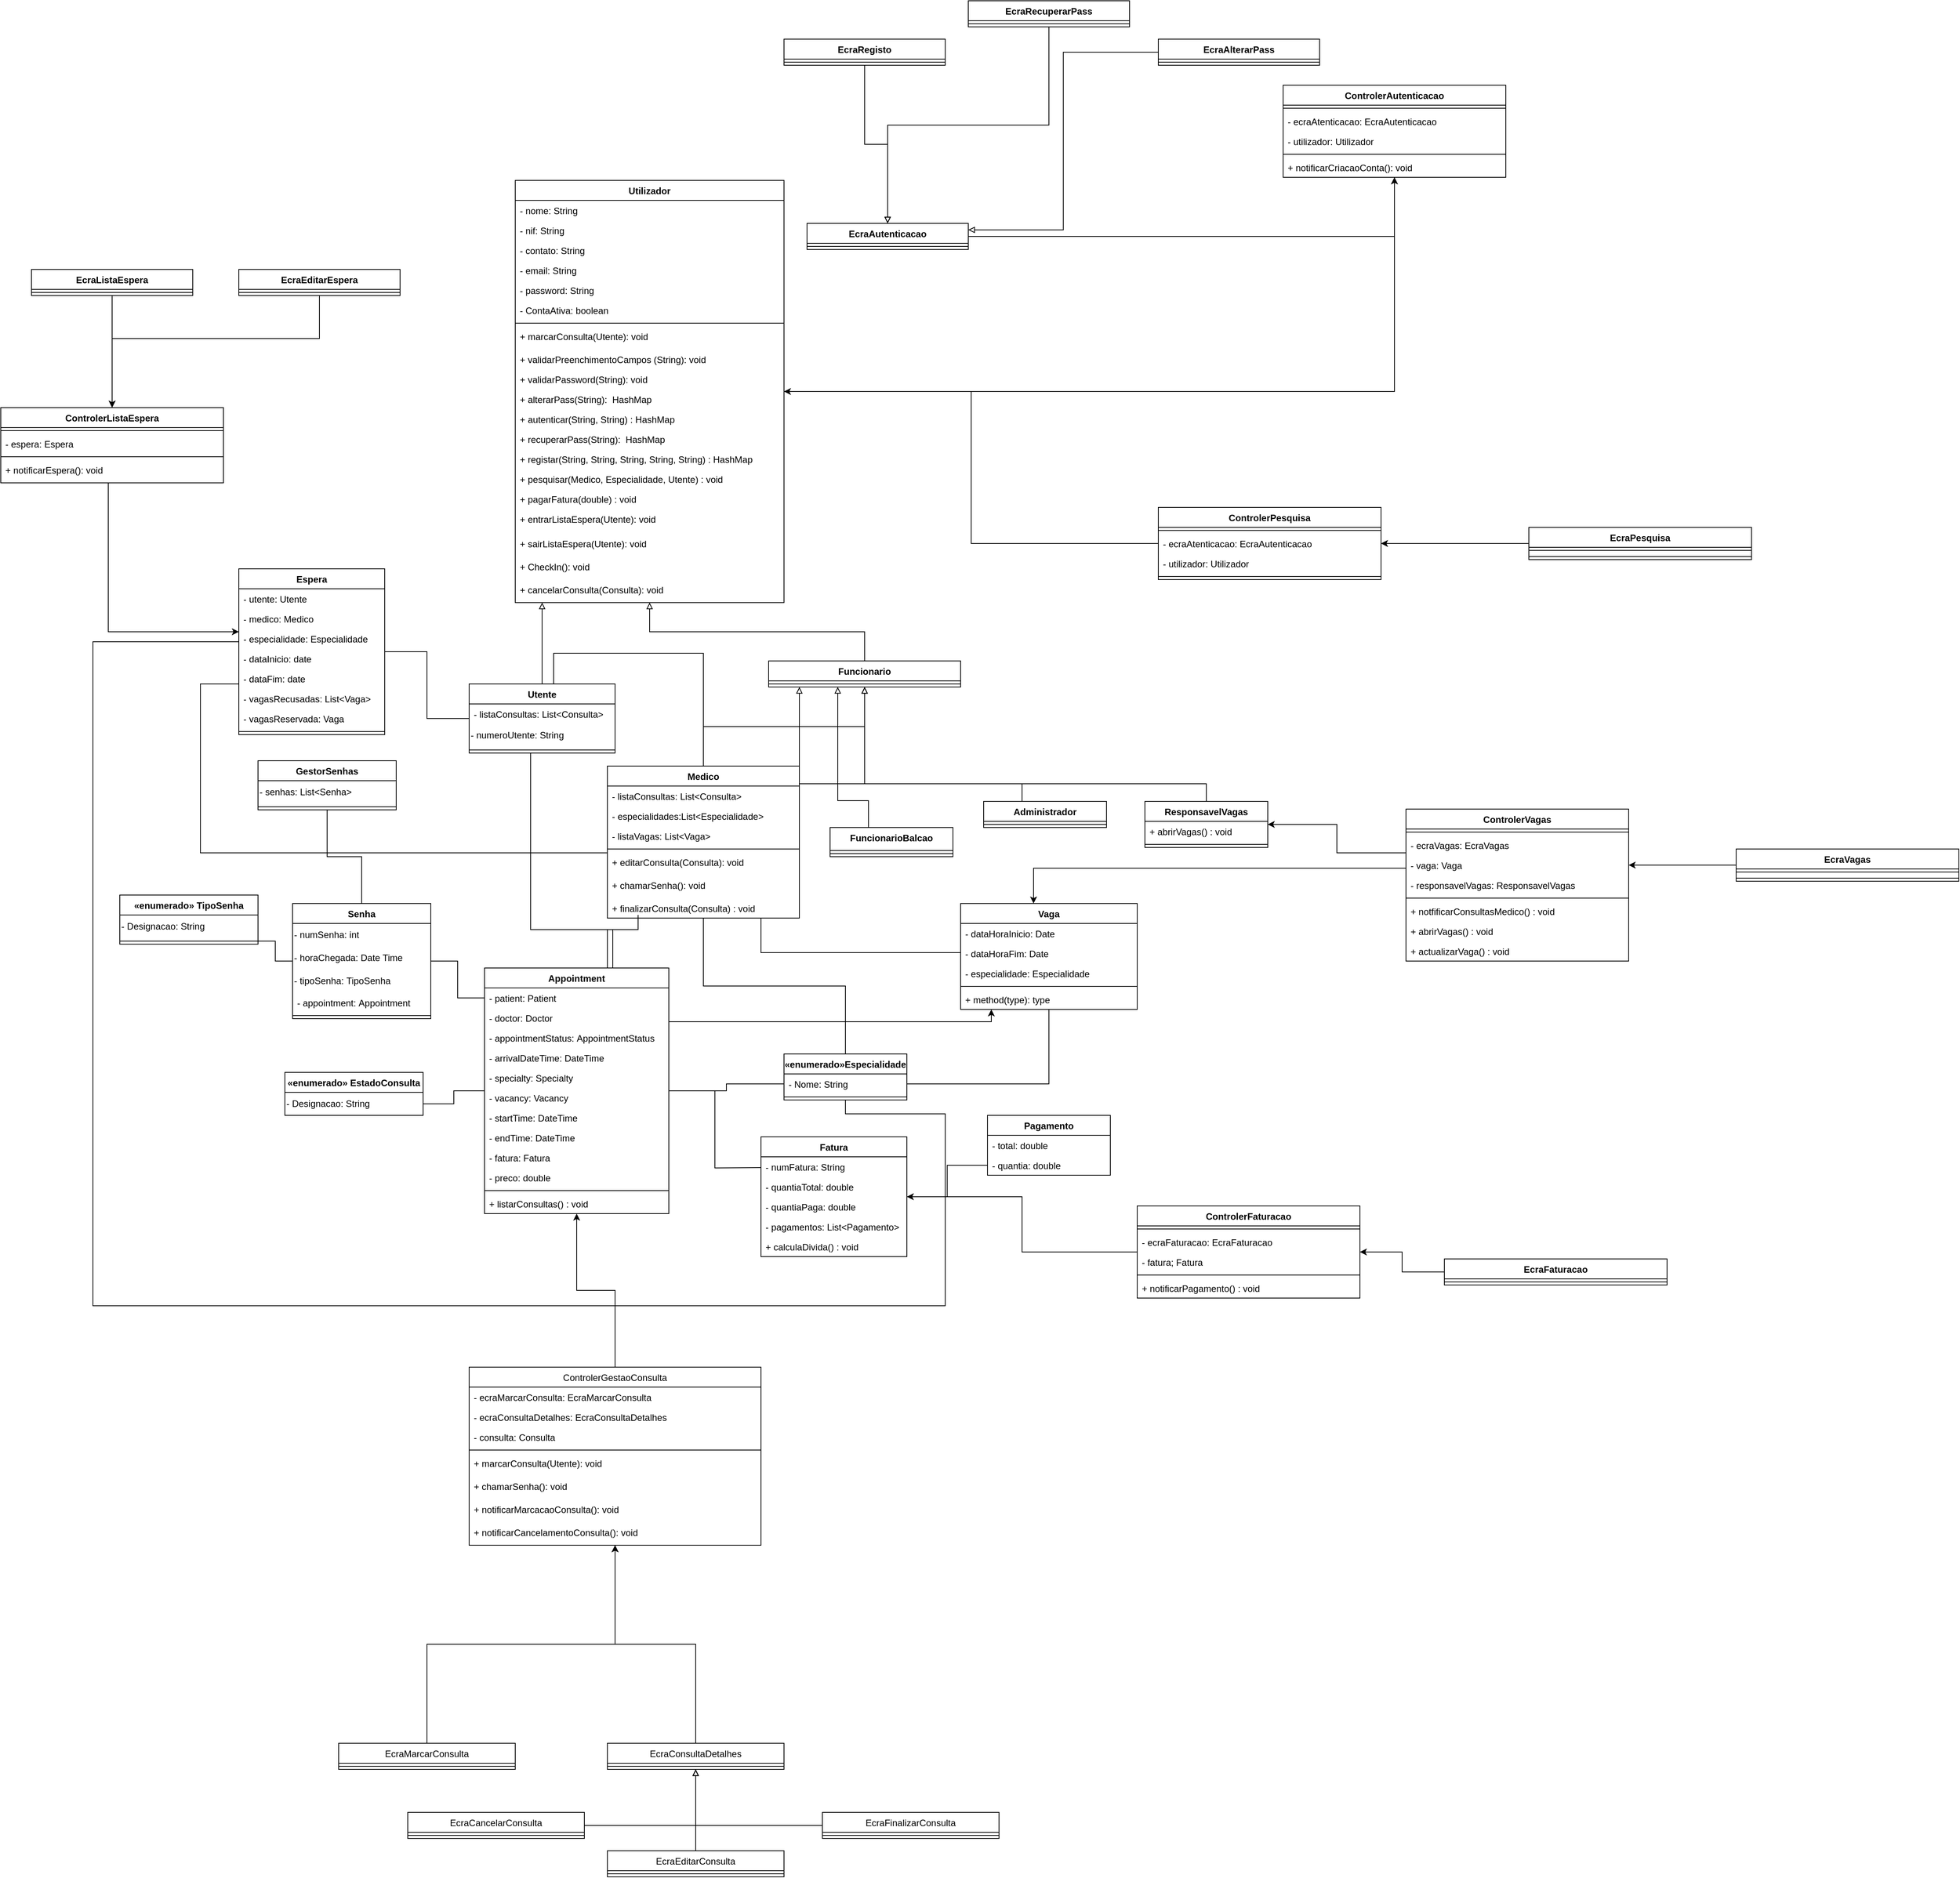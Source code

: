 <mxfile version="20.3.6" type="device"><diagram name="Copy of Page-1" id="M8gdmTL4a7fRSMZu5-nr"><mxGraphModel dx="2272" dy="1797" grid="1" gridSize="10" guides="1" tooltips="1" connect="1" arrows="1" fold="1" page="1" pageScale="1" pageWidth="850" pageHeight="1100" math="0" shadow="0"><root><mxCell id="uDRttmN22h9D4vaaFH_L-0"/><mxCell id="uDRttmN22h9D4vaaFH_L-1" parent="uDRttmN22h9D4vaaFH_L-0"/><mxCell id="uDRttmN22h9D4vaaFH_L-2" style="edgeStyle=orthogonalEdgeStyle;rounded=0;orthogonalLoop=1;jettySize=auto;html=1;endArrow=block;endFill=0;startArrow=none;" parent="uDRttmN22h9D4vaaFH_L-1" source="uDRttmN22h9D4vaaFH_L-5" target="uDRttmN22h9D4vaaFH_L-23" edge="1"><mxGeometry relative="1" as="geometry"><Array as="points"><mxPoint x="255" y="-145"/></Array></mxGeometry></mxCell><mxCell id="uDRttmN22h9D4vaaFH_L-3" style="edgeStyle=orthogonalEdgeStyle;rounded=0;orthogonalLoop=1;jettySize=auto;html=1;strokeColor=#000000;endArrow=none;endFill=0;" parent="uDRttmN22h9D4vaaFH_L-1" source="uDRttmN22h9D4vaaFH_L-5" target="uDRttmN22h9D4vaaFH_L-40" edge="1"><mxGeometry relative="1" as="geometry"><Array as="points"><mxPoint x="240" y="520"/><mxPoint x="347" y="520"/></Array></mxGeometry></mxCell><mxCell id="uDRttmN22h9D4vaaFH_L-4" style="edgeStyle=orthogonalEdgeStyle;rounded=0;orthogonalLoop=1;jettySize=auto;html=1;endArrow=none;endFill=0;" parent="uDRttmN22h9D4vaaFH_L-1" source="uDRttmN22h9D4vaaFH_L-5" target="uDRttmN22h9D4vaaFH_L-194" edge="1"><mxGeometry relative="1" as="geometry"/></mxCell><mxCell id="uDRttmN22h9D4vaaFH_L-5" value="Utente" style="swimlane;fontStyle=1;align=center;verticalAlign=top;childLayout=stackLayout;horizontal=1;startSize=26;horizontalStack=0;resizeParent=1;resizeParentMax=0;resizeLast=0;collapsible=1;marginBottom=0;" parent="uDRttmN22h9D4vaaFH_L-1" vertex="1"><mxGeometry x="160" y="200" width="190" height="90" as="geometry"/></mxCell><mxCell id="uDRttmN22h9D4vaaFH_L-6" value="- listaConsultas: List&lt;Consulta&gt;" style="text;strokeColor=none;fillColor=none;align=left;verticalAlign=top;spacingLeft=4;spacingRight=4;overflow=hidden;rotatable=0;points=[[0,0.5],[1,0.5]];portConstraint=eastwest;" parent="uDRttmN22h9D4vaaFH_L-5" vertex="1"><mxGeometry y="26" width="190" height="26" as="geometry"/></mxCell><mxCell id="uDRttmN22h9D4vaaFH_L-7" value="- numeroUtente: String" style="text;html=1;strokeColor=none;fillColor=none;align=left;verticalAlign=middle;whiteSpace=wrap;rounded=0;" parent="uDRttmN22h9D4vaaFH_L-5" vertex="1"><mxGeometry y="52" width="190" height="30" as="geometry"/></mxCell><mxCell id="uDRttmN22h9D4vaaFH_L-10" value="" style="line;strokeWidth=1;fillColor=none;align=left;verticalAlign=middle;spacingTop=-1;spacingLeft=3;spacingRight=3;rotatable=0;labelPosition=right;points=[];portConstraint=eastwest;strokeColor=inherit;" parent="uDRttmN22h9D4vaaFH_L-5" vertex="1"><mxGeometry y="82" width="190" height="8" as="geometry"/></mxCell><mxCell id="uDRttmN22h9D4vaaFH_L-11" style="edgeStyle=orthogonalEdgeStyle;rounded=0;orthogonalLoop=1;jettySize=auto;html=1;strokeColor=#000000;endArrow=block;endFill=0;" parent="uDRttmN22h9D4vaaFH_L-1" source="uDRttmN22h9D4vaaFH_L-14" target="uDRttmN22h9D4vaaFH_L-205" edge="1"><mxGeometry relative="1" as="geometry"><mxPoint x="550" y="245" as="targetPoint"/></mxGeometry></mxCell><mxCell id="uDRttmN22h9D4vaaFH_L-12" style="edgeStyle=orthogonalEdgeStyle;rounded=0;orthogonalLoop=1;jettySize=auto;html=1;strokeColor=#000000;endArrow=none;endFill=0;" parent="uDRttmN22h9D4vaaFH_L-1" target="uDRttmN22h9D4vaaFH_L-40" edge="1"><mxGeometry relative="1" as="geometry"><Array as="points"><mxPoint x="380" y="520"/><mxPoint x="340" y="520"/></Array><mxPoint x="380" y="501" as="sourcePoint"/></mxGeometry></mxCell><mxCell id="uDRttmN22h9D4vaaFH_L-13" style="edgeStyle=orthogonalEdgeStyle;rounded=0;orthogonalLoop=1;jettySize=auto;html=1;endArrow=none;endFill=0;" parent="uDRttmN22h9D4vaaFH_L-1" source="uDRttmN22h9D4vaaFH_L-14" target="uDRttmN22h9D4vaaFH_L-194" edge="1"><mxGeometry relative="1" as="geometry"><Array as="points"><mxPoint x="-190" y="420"/><mxPoint x="-190" y="200"/></Array></mxGeometry></mxCell><mxCell id="9IcGHtaciJOG3B8yx1gk-4" style="edgeStyle=orthogonalEdgeStyle;rounded=0;orthogonalLoop=1;jettySize=auto;html=1;endArrow=none;endFill=0;" parent="uDRttmN22h9D4vaaFH_L-1" source="uDRttmN22h9D4vaaFH_L-14" edge="1"><mxGeometry relative="1" as="geometry"><mxPoint x="270" y="200" as="targetPoint"/><Array as="points"><mxPoint x="465" y="160"/><mxPoint x="270" y="160"/></Array></mxGeometry></mxCell><mxCell id="uDRttmN22h9D4vaaFH_L-14" value="Medico" style="swimlane;fontStyle=1;align=center;verticalAlign=top;childLayout=stackLayout;horizontal=1;startSize=26;horizontalStack=0;resizeParent=1;resizeParentMax=0;resizeLast=0;collapsible=1;marginBottom=0;" parent="uDRttmN22h9D4vaaFH_L-1" vertex="1"><mxGeometry x="340" y="307" width="250" height="198" as="geometry"/></mxCell><mxCell id="uDRttmN22h9D4vaaFH_L-15" value="- listaConsultas: List&lt;Consulta&gt;" style="text;strokeColor=none;fillColor=none;align=left;verticalAlign=top;spacingLeft=4;spacingRight=4;overflow=hidden;rotatable=0;points=[[0,0.5],[1,0.5]];portConstraint=eastwest;" parent="uDRttmN22h9D4vaaFH_L-14" vertex="1"><mxGeometry y="26" width="250" height="26" as="geometry"/></mxCell><mxCell id="uDRttmN22h9D4vaaFH_L-16" value="- especialidades:List&lt;Especialidade&gt;" style="text;strokeColor=none;fillColor=none;align=left;verticalAlign=top;spacingLeft=4;spacingRight=4;overflow=hidden;rotatable=0;points=[[0,0.5],[1,0.5]];portConstraint=eastwest;" parent="uDRttmN22h9D4vaaFH_L-14" vertex="1"><mxGeometry y="52" width="250" height="26" as="geometry"/></mxCell><mxCell id="Ltk8Lz5ICjbBgxKKFuDe-123" value="- listaVagas: List&lt;Vaga&gt;" style="text;strokeColor=none;fillColor=none;align=left;verticalAlign=top;spacingLeft=4;spacingRight=4;overflow=hidden;rotatable=0;points=[[0,0.5],[1,0.5]];portConstraint=eastwest;" parent="uDRttmN22h9D4vaaFH_L-14" vertex="1"><mxGeometry y="78" width="250" height="26" as="geometry"/></mxCell><mxCell id="uDRttmN22h9D4vaaFH_L-17" value="" style="line;strokeWidth=1;fillColor=none;align=left;verticalAlign=middle;spacingTop=-1;spacingLeft=3;spacingRight=3;rotatable=0;labelPosition=right;points=[];portConstraint=eastwest;strokeColor=inherit;" parent="uDRttmN22h9D4vaaFH_L-14" vertex="1"><mxGeometry y="104" width="250" height="8" as="geometry"/></mxCell><mxCell id="uDRttmN22h9D4vaaFH_L-209" value="+ editarConsulta(Consulta): void" style="text;strokeColor=none;fillColor=none;align=left;verticalAlign=top;spacingLeft=4;spacingRight=4;overflow=hidden;rotatable=0;points=[[0,0.5],[1,0.5]];portConstraint=eastwest;" parent="uDRttmN22h9D4vaaFH_L-14" vertex="1"><mxGeometry y="112" width="250" height="30" as="geometry"/></mxCell><mxCell id="9IcGHtaciJOG3B8yx1gk-3" value="+ chamarSenha(): void" style="text;strokeColor=none;fillColor=none;align=left;verticalAlign=top;spacingLeft=4;spacingRight=4;overflow=hidden;rotatable=0;points=[[0,0.5],[1,0.5]];portConstraint=eastwest;" parent="uDRttmN22h9D4vaaFH_L-14" vertex="1"><mxGeometry y="142" width="250" height="30" as="geometry"/></mxCell><mxCell id="uDRttmN22h9D4vaaFH_L-18" value="+ finalizarConsulta(Consulta) : void" style="text;strokeColor=none;fillColor=none;align=left;verticalAlign=top;spacingLeft=4;spacingRight=4;overflow=hidden;rotatable=0;points=[[0,0.5],[1,0.5]];portConstraint=eastwest;" parent="uDRttmN22h9D4vaaFH_L-14" vertex="1"><mxGeometry y="172" width="250" height="26" as="geometry"/></mxCell><mxCell id="uDRttmN22h9D4vaaFH_L-19" style="edgeStyle=orthogonalEdgeStyle;rounded=0;orthogonalLoop=1;jettySize=auto;html=1;strokeColor=#000000;endArrow=block;endFill=0;" parent="uDRttmN22h9D4vaaFH_L-1" source="uDRttmN22h9D4vaaFH_L-20" target="uDRttmN22h9D4vaaFH_L-205" edge="1"><mxGeometry relative="1" as="geometry"><Array as="points"><mxPoint x="680" y="352"/><mxPoint x="640" y="352"/></Array></mxGeometry></mxCell><mxCell id="uDRttmN22h9D4vaaFH_L-20" value="FuncionarioBalcao" style="swimlane;fontStyle=1;align=center;verticalAlign=top;childLayout=stackLayout;horizontal=1;startSize=30;horizontalStack=0;resizeParent=1;resizeParentMax=0;resizeLast=0;collapsible=1;marginBottom=0;" parent="uDRttmN22h9D4vaaFH_L-1" vertex="1"><mxGeometry x="630" y="387" width="160" height="38" as="geometry"/></mxCell><mxCell id="uDRttmN22h9D4vaaFH_L-21" value="" style="line;strokeWidth=1;fillColor=none;align=left;verticalAlign=middle;spacingTop=-1;spacingLeft=3;spacingRight=3;rotatable=0;labelPosition=right;points=[];portConstraint=eastwest;strokeColor=inherit;" parent="uDRttmN22h9D4vaaFH_L-20" vertex="1"><mxGeometry y="30" width="160" height="8" as="geometry"/></mxCell><mxCell id="Ltk8Lz5ICjbBgxKKFuDe-6" style="edgeStyle=orthogonalEdgeStyle;rounded=0;orthogonalLoop=1;jettySize=auto;html=1;endArrow=classic;endFill=1;" parent="uDRttmN22h9D4vaaFH_L-1" source="uDRttmN22h9D4vaaFH_L-23" target="uDRttmN22h9D4vaaFH_L-148" edge="1"><mxGeometry relative="1" as="geometry"/></mxCell><mxCell id="uDRttmN22h9D4vaaFH_L-23" value="Utilizador" style="swimlane;fontStyle=1;align=center;verticalAlign=top;childLayout=stackLayout;horizontal=1;startSize=26;horizontalStack=0;resizeParent=1;resizeParentMax=0;resizeLast=0;collapsible=1;marginBottom=0;" parent="uDRttmN22h9D4vaaFH_L-1" vertex="1"><mxGeometry x="220" y="-456" width="350" height="550" as="geometry"/></mxCell><mxCell id="uDRttmN22h9D4vaaFH_L-24" value="- nome: String" style="text;strokeColor=none;fillColor=none;align=left;verticalAlign=top;spacingLeft=4;spacingRight=4;overflow=hidden;rotatable=0;points=[[0,0.5],[1,0.5]];portConstraint=eastwest;" parent="uDRttmN22h9D4vaaFH_L-23" vertex="1"><mxGeometry y="26" width="350" height="26" as="geometry"/></mxCell><mxCell id="uDRttmN22h9D4vaaFH_L-25" value="- nif: String" style="text;strokeColor=none;fillColor=none;align=left;verticalAlign=top;spacingLeft=4;spacingRight=4;overflow=hidden;rotatable=0;points=[[0,0.5],[1,0.5]];portConstraint=eastwest;" parent="uDRttmN22h9D4vaaFH_L-23" vertex="1"><mxGeometry y="52" width="350" height="26" as="geometry"/></mxCell><mxCell id="uDRttmN22h9D4vaaFH_L-26" value="- contato: String" style="text;strokeColor=none;fillColor=none;align=left;verticalAlign=top;spacingLeft=4;spacingRight=4;overflow=hidden;rotatable=0;points=[[0,0.5],[1,0.5]];portConstraint=eastwest;" parent="uDRttmN22h9D4vaaFH_L-23" vertex="1"><mxGeometry y="78" width="350" height="26" as="geometry"/></mxCell><mxCell id="uDRttmN22h9D4vaaFH_L-27" value="- email: String" style="text;strokeColor=none;fillColor=none;align=left;verticalAlign=top;spacingLeft=4;spacingRight=4;overflow=hidden;rotatable=0;points=[[0,0.5],[1,0.5]];portConstraint=eastwest;" parent="uDRttmN22h9D4vaaFH_L-23" vertex="1"><mxGeometry y="104" width="350" height="26" as="geometry"/></mxCell><mxCell id="uDRttmN22h9D4vaaFH_L-28" value="- password: String" style="text;strokeColor=none;fillColor=none;align=left;verticalAlign=top;spacingLeft=4;spacingRight=4;overflow=hidden;rotatable=0;points=[[0,0.5],[1,0.5]];portConstraint=eastwest;" parent="uDRttmN22h9D4vaaFH_L-23" vertex="1"><mxGeometry y="130" width="350" height="26" as="geometry"/></mxCell><mxCell id="02tgll0GFsamW53Y19f9-9" value="- ContaAtiva: boolean" style="text;strokeColor=none;fillColor=none;align=left;verticalAlign=top;spacingLeft=4;spacingRight=4;overflow=hidden;rotatable=0;points=[[0,0.5],[1,0.5]];portConstraint=eastwest;" parent="uDRttmN22h9D4vaaFH_L-23" vertex="1"><mxGeometry y="156" width="350" height="26" as="geometry"/></mxCell><mxCell id="uDRttmN22h9D4vaaFH_L-29" value="" style="line;strokeWidth=1;fillColor=none;align=left;verticalAlign=middle;spacingTop=-1;spacingLeft=3;spacingRight=3;rotatable=0;labelPosition=right;points=[];portConstraint=eastwest;strokeColor=inherit;" parent="uDRttmN22h9D4vaaFH_L-23" vertex="1"><mxGeometry y="182" width="350" height="8" as="geometry"/></mxCell><mxCell id="9IcGHtaciJOG3B8yx1gk-2" value="+ marcarConsulta(Utente): void" style="text;strokeColor=none;fillColor=none;align=left;verticalAlign=top;spacingLeft=4;spacingRight=4;overflow=hidden;rotatable=0;points=[[0,0.5],[1,0.5]];portConstraint=eastwest;" parent="uDRttmN22h9D4vaaFH_L-23" vertex="1"><mxGeometry y="190" width="350" height="30" as="geometry"/></mxCell><mxCell id="uDRttmN22h9D4vaaFH_L-169" value="+ validarPreenchimentoCampos (String): void" style="text;strokeColor=none;fillColor=none;align=left;verticalAlign=top;spacingLeft=4;spacingRight=4;overflow=hidden;rotatable=0;points=[[0,0.5],[1,0.5]];portConstraint=eastwest;" parent="uDRttmN22h9D4vaaFH_L-23" vertex="1"><mxGeometry y="220" width="350" height="26" as="geometry"/></mxCell><mxCell id="uDRttmN22h9D4vaaFH_L-170" value="+ validarPassword(String): void" style="text;strokeColor=none;fillColor=none;align=left;verticalAlign=top;spacingLeft=4;spacingRight=4;overflow=hidden;rotatable=0;points=[[0,0.5],[1,0.5]];portConstraint=eastwest;" parent="uDRttmN22h9D4vaaFH_L-23" vertex="1"><mxGeometry y="246" width="350" height="26" as="geometry"/></mxCell><mxCell id="uDRttmN22h9D4vaaFH_L-33" value="+ alterarPass(String):  HashMap" style="text;strokeColor=none;fillColor=none;align=left;verticalAlign=top;spacingLeft=4;spacingRight=4;overflow=hidden;rotatable=0;points=[[0,0.5],[1,0.5]];portConstraint=eastwest;" parent="uDRttmN22h9D4vaaFH_L-23" vertex="1"><mxGeometry y="272" width="350" height="26" as="geometry"/></mxCell><mxCell id="uDRttmN22h9D4vaaFH_L-30" value="+ autenticar(String, String) : HashMap" style="text;strokeColor=none;fillColor=none;align=left;verticalAlign=top;spacingLeft=4;spacingRight=4;overflow=hidden;rotatable=0;points=[[0,0.5],[1,0.5]];portConstraint=eastwest;" parent="uDRttmN22h9D4vaaFH_L-23" vertex="1"><mxGeometry y="298" width="350" height="26" as="geometry"/></mxCell><mxCell id="uDRttmN22h9D4vaaFH_L-32" value="+ recuperarPass(String):  HashMap" style="text;strokeColor=none;fillColor=none;align=left;verticalAlign=top;spacingLeft=4;spacingRight=4;overflow=hidden;rotatable=0;points=[[0,0.5],[1,0.5]];portConstraint=eastwest;" parent="uDRttmN22h9D4vaaFH_L-23" vertex="1"><mxGeometry y="324" width="350" height="26" as="geometry"/></mxCell><mxCell id="uDRttmN22h9D4vaaFH_L-31" value="+ registar(String, String, String, String, String) : HashMap" style="text;strokeColor=none;fillColor=none;align=left;verticalAlign=top;spacingLeft=4;spacingRight=4;overflow=hidden;rotatable=0;points=[[0,0.5],[1,0.5]];portConstraint=eastwest;" parent="uDRttmN22h9D4vaaFH_L-23" vertex="1"><mxGeometry y="350" width="350" height="26" as="geometry"/></mxCell><mxCell id="uDRttmN22h9D4vaaFH_L-210" value="+ pesquisar(Medico, Especialidade, Utente) : void" style="text;strokeColor=none;fillColor=none;align=left;verticalAlign=top;spacingLeft=4;spacingRight=4;overflow=hidden;rotatable=0;points=[[0,0.5],[1,0.5]];portConstraint=eastwest;" parent="uDRttmN22h9D4vaaFH_L-23" vertex="1"><mxGeometry y="376" width="350" height="26" as="geometry"/></mxCell><mxCell id="uDRttmN22h9D4vaaFH_L-9" value="+ pagarFatura(double) : void" style="text;strokeColor=none;fillColor=none;align=left;verticalAlign=top;spacingLeft=4;spacingRight=4;overflow=hidden;rotatable=0;points=[[0,0.5],[1,0.5]];portConstraint=eastwest;" parent="uDRttmN22h9D4vaaFH_L-23" vertex="1"><mxGeometry y="402" width="350" height="26" as="geometry"/></mxCell><mxCell id="uDRttmN22h9D4vaaFH_L-38" value="+ entrarListaEspera(Utente): void" style="text;strokeColor=none;fillColor=none;align=left;verticalAlign=top;spacingLeft=4;spacingRight=4;overflow=hidden;rotatable=0;points=[[0,0.5],[1,0.5]];portConstraint=eastwest;" parent="uDRttmN22h9D4vaaFH_L-23" vertex="1"><mxGeometry y="428" width="350" height="32" as="geometry"/></mxCell><mxCell id="uDRttmN22h9D4vaaFH_L-39" value="+ sairListaEspera(Utente): void" style="text;strokeColor=none;fillColor=none;align=left;verticalAlign=top;spacingLeft=4;spacingRight=4;overflow=hidden;rotatable=0;points=[[0,0.5],[1,0.5]];portConstraint=eastwest;" parent="uDRttmN22h9D4vaaFH_L-23" vertex="1"><mxGeometry y="460" width="350" height="30" as="geometry"/></mxCell><mxCell id="Ltk8Lz5ICjbBgxKKFuDe-147" value="+ CheckIn(): void" style="text;strokeColor=none;fillColor=none;align=left;verticalAlign=top;spacingLeft=4;spacingRight=4;overflow=hidden;rotatable=0;points=[[0,0.5],[1,0.5]];portConstraint=eastwest;" parent="uDRttmN22h9D4vaaFH_L-23" vertex="1"><mxGeometry y="490" width="350" height="30" as="geometry"/></mxCell><mxCell id="9IcGHtaciJOG3B8yx1gk-5" value="+ cancelarConsulta(Consulta): void" style="text;strokeColor=none;fillColor=none;align=left;verticalAlign=top;spacingLeft=4;spacingRight=4;overflow=hidden;rotatable=0;points=[[0,0.5],[1,0.5]];portConstraint=eastwest;" parent="uDRttmN22h9D4vaaFH_L-23" vertex="1"><mxGeometry y="520" width="350" height="30" as="geometry"/></mxCell><mxCell id="uDRttmN22h9D4vaaFH_L-40" value="Appointment" style="swimlane;fontStyle=1;align=center;verticalAlign=top;childLayout=stackLayout;horizontal=1;startSize=26;horizontalStack=0;resizeParent=1;resizeParentMax=0;resizeLast=0;collapsible=1;marginBottom=0;" parent="uDRttmN22h9D4vaaFH_L-1" vertex="1"><mxGeometry x="180" y="570" width="240" height="320" as="geometry"/></mxCell><mxCell id="uDRttmN22h9D4vaaFH_L-41" value="- patient: Patient" style="text;strokeColor=none;fillColor=none;align=left;verticalAlign=top;spacingLeft=4;spacingRight=4;overflow=hidden;rotatable=0;points=[[0,0.5],[1,0.5]];portConstraint=eastwest;" parent="uDRttmN22h9D4vaaFH_L-40" vertex="1"><mxGeometry y="26" width="240" height="26" as="geometry"/></mxCell><mxCell id="uDRttmN22h9D4vaaFH_L-42" value="- doctor: Doctor" style="text;strokeColor=none;fillColor=none;align=left;verticalAlign=top;spacingLeft=4;spacingRight=4;overflow=hidden;rotatable=0;points=[[0,0.5],[1,0.5]];portConstraint=eastwest;" parent="uDRttmN22h9D4vaaFH_L-40" vertex="1"><mxGeometry y="52" width="240" height="26" as="geometry"/></mxCell><mxCell id="uDRttmN22h9D4vaaFH_L-43" value="- appointmentStatus: AppointmentStatus" style="text;strokeColor=none;fillColor=none;align=left;verticalAlign=top;spacingLeft=4;spacingRight=4;overflow=hidden;rotatable=0;points=[[0,0.5],[1,0.5]];portConstraint=eastwest;" parent="uDRttmN22h9D4vaaFH_L-40" vertex="1"><mxGeometry y="78" width="240" height="26" as="geometry"/></mxCell><mxCell id="uDRttmN22h9D4vaaFH_L-44" value="- arrivalDateTime: DateTime" style="text;strokeColor=none;fillColor=none;align=left;verticalAlign=top;spacingLeft=4;spacingRight=4;overflow=hidden;rotatable=0;points=[[0,0.5],[1,0.5]];portConstraint=eastwest;" parent="uDRttmN22h9D4vaaFH_L-40" vertex="1"><mxGeometry y="104" width="240" height="26" as="geometry"/></mxCell><mxCell id="uDRttmN22h9D4vaaFH_L-45" value="- specialty: Specialty" style="text;strokeColor=none;fillColor=none;align=left;verticalAlign=top;spacingLeft=4;spacingRight=4;overflow=hidden;rotatable=0;points=[[0,0.5],[1,0.5]];portConstraint=eastwest;" parent="uDRttmN22h9D4vaaFH_L-40" vertex="1"><mxGeometry y="130" width="240" height="26" as="geometry"/></mxCell><mxCell id="Hliwv44oxAdhcva0GCwB-1" value="- vacancy: Vacancy" style="text;strokeColor=none;fillColor=none;align=left;verticalAlign=top;spacingLeft=4;spacingRight=4;overflow=hidden;rotatable=0;points=[[0,0.5],[1,0.5]];portConstraint=eastwest;" parent="uDRttmN22h9D4vaaFH_L-40" vertex="1"><mxGeometry y="156" width="240" height="26" as="geometry"/></mxCell><mxCell id="V1xYg-6A8xsDdCNV9YQp-0" value="- startTime: DateTime" style="text;strokeColor=none;fillColor=none;align=left;verticalAlign=top;spacingLeft=4;spacingRight=4;overflow=hidden;rotatable=0;points=[[0,0.5],[1,0.5]];portConstraint=eastwest;" vertex="1" parent="uDRttmN22h9D4vaaFH_L-40"><mxGeometry y="182" width="240" height="26" as="geometry"/></mxCell><mxCell id="uDRttmN22h9D4vaaFH_L-49" value="- endTime: DateTime" style="text;strokeColor=none;fillColor=none;align=left;verticalAlign=top;spacingLeft=4;spacingRight=4;overflow=hidden;rotatable=0;points=[[0,0.5],[1,0.5]];portConstraint=eastwest;" parent="uDRttmN22h9D4vaaFH_L-40" vertex="1"><mxGeometry y="208" width="240" height="26" as="geometry"/></mxCell><mxCell id="uDRttmN22h9D4vaaFH_L-51" value="- fatura: Fatura" style="text;strokeColor=none;fillColor=none;align=left;verticalAlign=top;spacingLeft=4;spacingRight=4;overflow=hidden;rotatable=0;points=[[0,0.5],[1,0.5]];portConstraint=eastwest;" parent="uDRttmN22h9D4vaaFH_L-40" vertex="1"><mxGeometry y="234" width="240" height="26" as="geometry"/></mxCell><mxCell id="02tgll0GFsamW53Y19f9-7" value="- preco: double" style="text;strokeColor=none;fillColor=none;align=left;verticalAlign=top;spacingLeft=4;spacingRight=4;overflow=hidden;rotatable=0;points=[[0,0.5],[1,0.5]];portConstraint=eastwest;" parent="uDRttmN22h9D4vaaFH_L-40" vertex="1"><mxGeometry y="260" width="240" height="26" as="geometry"/></mxCell><mxCell id="uDRttmN22h9D4vaaFH_L-52" value="" style="line;strokeWidth=1;fillColor=none;align=left;verticalAlign=middle;spacingTop=-1;spacingLeft=3;spacingRight=3;rotatable=0;labelPosition=right;points=[];portConstraint=eastwest;strokeColor=inherit;" parent="uDRttmN22h9D4vaaFH_L-40" vertex="1"><mxGeometry y="286" width="240" height="8" as="geometry"/></mxCell><mxCell id="Ltk8Lz5ICjbBgxKKFuDe-120" value="+ listarConsultas() : void" style="text;align=left;verticalAlign=top;spacingLeft=4;spacingRight=4;overflow=hidden;rotatable=0;points=[[0,0.5],[1,0.5]];portConstraint=eastwest;" parent="uDRttmN22h9D4vaaFH_L-40" vertex="1"><mxGeometry y="294" width="240" height="26" as="geometry"/></mxCell><mxCell id="uDRttmN22h9D4vaaFH_L-54" style="edgeStyle=orthogonalEdgeStyle;rounded=0;orthogonalLoop=1;jettySize=auto;html=1;strokeColor=#000000;endArrow=block;endFill=0;" parent="uDRttmN22h9D4vaaFH_L-1" source="uDRttmN22h9D4vaaFH_L-205" target="uDRttmN22h9D4vaaFH_L-23" edge="1"><mxGeometry relative="1" as="geometry"><Array as="points"/></mxGeometry></mxCell><mxCell id="uDRttmN22h9D4vaaFH_L-60" value="Administrador" style="swimlane;fontStyle=1;align=center;verticalAlign=top;childLayout=stackLayout;horizontal=1;startSize=26;horizontalStack=0;resizeParent=1;resizeParentMax=0;resizeLast=0;collapsible=1;marginBottom=0;" parent="uDRttmN22h9D4vaaFH_L-1" vertex="1"><mxGeometry x="830" y="353" width="160" height="34" as="geometry"/></mxCell><mxCell id="uDRttmN22h9D4vaaFH_L-61" value="" style="line;strokeWidth=1;fillColor=none;align=left;verticalAlign=middle;spacingTop=-1;spacingLeft=3;spacingRight=3;rotatable=0;labelPosition=right;points=[];portConstraint=eastwest;strokeColor=inherit;" parent="uDRttmN22h9D4vaaFH_L-60" vertex="1"><mxGeometry y="26" width="160" height="8" as="geometry"/></mxCell><mxCell id="uDRttmN22h9D4vaaFH_L-63" style="edgeStyle=orthogonalEdgeStyle;rounded=0;orthogonalLoop=1;jettySize=auto;html=1;strokeColor=#000000;endArrow=block;endFill=0;exitX=0.5;exitY=0;exitDx=0;exitDy=0;" parent="uDRttmN22h9D4vaaFH_L-1" source="uDRttmN22h9D4vaaFH_L-60" target="uDRttmN22h9D4vaaFH_L-205" edge="1"><mxGeometry relative="1" as="geometry"><Array as="points"><mxPoint x="880" y="353"/><mxPoint x="880" y="330"/><mxPoint x="590" y="330"/></Array><mxPoint x="730" y="150" as="sourcePoint"/><mxPoint x="590" y="310" as="targetPoint"/></mxGeometry></mxCell><mxCell id="uDRttmN22h9D4vaaFH_L-64" style="edgeStyle=orthogonalEdgeStyle;rounded=0;orthogonalLoop=1;jettySize=auto;html=1;endArrow=none;endFill=0;" parent="uDRttmN22h9D4vaaFH_L-1" source="uDRttmN22h9D4vaaFH_L-66" target="uDRttmN22h9D4vaaFH_L-14" edge="1"><mxGeometry relative="1" as="geometry"><mxPoint x="520" y="560" as="targetPoint"/></mxGeometry></mxCell><mxCell id="uDRttmN22h9D4vaaFH_L-65" style="edgeStyle=orthogonalEdgeStyle;rounded=0;orthogonalLoop=1;jettySize=auto;html=1;endArrow=none;endFill=0;" parent="uDRttmN22h9D4vaaFH_L-1" source="uDRttmN22h9D4vaaFH_L-66" target="uDRttmN22h9D4vaaFH_L-194" edge="1"><mxGeometry relative="1" as="geometry"><Array as="points"><mxPoint x="780" y="760"/><mxPoint x="780" y="1010"/><mxPoint x="-330" y="1010"/><mxPoint x="-330" y="145"/></Array></mxGeometry></mxCell><mxCell id="uDRttmN22h9D4vaaFH_L-66" value="«enumerado»Especialidade" style="swimlane;fontStyle=1;align=center;verticalAlign=top;childLayout=stackLayout;horizontal=1;startSize=26;horizontalStack=0;resizeParent=1;resizeParentMax=0;resizeLast=0;collapsible=1;marginBottom=0;" parent="uDRttmN22h9D4vaaFH_L-1" vertex="1"><mxGeometry x="570" y="682" width="160" height="60" as="geometry"/></mxCell><mxCell id="uDRttmN22h9D4vaaFH_L-67" value="- Nome: String" style="text;strokeColor=none;fillColor=none;align=left;verticalAlign=top;spacingLeft=4;spacingRight=4;overflow=hidden;rotatable=0;points=[[0,0.5],[1,0.5]];portConstraint=eastwest;" parent="uDRttmN22h9D4vaaFH_L-66" vertex="1"><mxGeometry y="26" width="160" height="26" as="geometry"/></mxCell><mxCell id="uDRttmN22h9D4vaaFH_L-68" value="" style="line;strokeWidth=1;fillColor=none;align=left;verticalAlign=middle;spacingTop=-1;spacingLeft=3;spacingRight=3;rotatable=0;labelPosition=right;points=[];portConstraint=eastwest;strokeColor=inherit;" parent="uDRttmN22h9D4vaaFH_L-66" vertex="1"><mxGeometry y="52" width="160" height="8" as="geometry"/></mxCell><mxCell id="uDRttmN22h9D4vaaFH_L-69" style="edgeStyle=orthogonalEdgeStyle;rounded=0;orthogonalLoop=1;jettySize=auto;html=1;exitX=0;exitY=0.5;exitDx=0;exitDy=0;endArrow=none;endFill=0;" parent="uDRttmN22h9D4vaaFH_L-1" source="uDRttmN22h9D4vaaFH_L-67" target="uDRttmN22h9D4vaaFH_L-40" edge="1"><mxGeometry relative="1" as="geometry"/></mxCell><mxCell id="uDRttmN22h9D4vaaFH_L-76" style="edgeStyle=orthogonalEdgeStyle;rounded=0;orthogonalLoop=1;jettySize=auto;html=1;exitX=0.5;exitY=0;exitDx=0;exitDy=0;endArrow=none;endFill=0;" parent="uDRttmN22h9D4vaaFH_L-1" source="uDRttmN22h9D4vaaFH_L-77" target="uDRttmN22h9D4vaaFH_L-109" edge="1"><mxGeometry relative="1" as="geometry"/></mxCell><mxCell id="uDRttmN22h9D4vaaFH_L-77" value="Senha" style="swimlane;fontStyle=1;align=center;verticalAlign=top;childLayout=stackLayout;horizontal=1;startSize=26;horizontalStack=0;resizeParent=1;resizeParentMax=0;resizeLast=0;collapsible=1;marginBottom=0;" parent="uDRttmN22h9D4vaaFH_L-1" vertex="1"><mxGeometry x="-70" y="486" width="180" height="150" as="geometry"/></mxCell><mxCell id="uDRttmN22h9D4vaaFH_L-78" value="- numSenha: int" style="text;html=1;strokeColor=none;fillColor=none;align=left;verticalAlign=middle;whiteSpace=wrap;rounded=0;" parent="uDRttmN22h9D4vaaFH_L-77" vertex="1"><mxGeometry y="26" width="180" height="30" as="geometry"/></mxCell><mxCell id="Hliwv44oxAdhcva0GCwB-3" value="- horaChegada: Date Time" style="text;html=1;strokeColor=none;fillColor=none;align=left;verticalAlign=middle;whiteSpace=wrap;rounded=0;" parent="uDRttmN22h9D4vaaFH_L-77" vertex="1"><mxGeometry y="56" width="180" height="30" as="geometry"/></mxCell><mxCell id="02tgll0GFsamW53Y19f9-3" value="-&amp;nbsp;&lt;span style=&quot;text-align: center;&quot;&gt;tipoSenha&lt;/span&gt;:&amp;nbsp;&lt;span style=&quot;text-align: center;&quot;&gt;TipoSenha&lt;/span&gt;" style="text;html=1;strokeColor=none;fillColor=none;align=left;verticalAlign=middle;whiteSpace=wrap;rounded=0;" parent="uDRttmN22h9D4vaaFH_L-77" vertex="1"><mxGeometry y="86" width="180" height="30" as="geometry"/></mxCell><mxCell id="uDRttmN22h9D4vaaFH_L-50" value="- appointment: Appointment" style="text;strokeColor=none;fillColor=none;align=left;verticalAlign=top;spacingLeft=4;spacingRight=4;overflow=hidden;rotatable=0;points=[[0,0.5],[1,0.5]];portConstraint=eastwest;" parent="uDRttmN22h9D4vaaFH_L-77" vertex="1"><mxGeometry y="116" width="180" height="26" as="geometry"/></mxCell><mxCell id="uDRttmN22h9D4vaaFH_L-79" value="" style="line;strokeWidth=1;fillColor=none;align=left;verticalAlign=middle;spacingTop=-1;spacingLeft=3;spacingRight=3;rotatable=0;labelPosition=right;points=[];portConstraint=eastwest;strokeColor=inherit;" parent="uDRttmN22h9D4vaaFH_L-77" vertex="1"><mxGeometry y="142" width="180" height="8" as="geometry"/></mxCell><mxCell id="Hliwv44oxAdhcva0GCwB-2" style="edgeStyle=orthogonalEdgeStyle;rounded=0;orthogonalLoop=1;jettySize=auto;html=1;endArrow=none;endFill=0;startArrow=classic;startFill=1;" parent="uDRttmN22h9D4vaaFH_L-1" source="uDRttmN22h9D4vaaFH_L-81" target="uDRttmN22h9D4vaaFH_L-40" edge="1"><mxGeometry relative="1" as="geometry"><Array as="points"><mxPoint x="840" y="640"/></Array></mxGeometry></mxCell><mxCell id="uDRttmN22h9D4vaaFH_L-81" value="Vaga" style="swimlane;fontStyle=1;align=center;verticalAlign=top;childLayout=stackLayout;horizontal=1;startSize=26;horizontalStack=0;resizeParent=1;resizeParentMax=0;resizeLast=0;collapsible=1;marginBottom=0;" parent="uDRttmN22h9D4vaaFH_L-1" vertex="1"><mxGeometry x="800" y="486" width="230" height="138" as="geometry"/></mxCell><mxCell id="6jRrpi3woFRGm5X3kYMV-15" value="- dataHoraInicio: Date" style="text;strokeColor=none;fillColor=none;align=left;verticalAlign=top;spacingLeft=4;spacingRight=4;overflow=hidden;rotatable=0;points=[[0,0.5],[1,0.5]];portConstraint=eastwest;" parent="uDRttmN22h9D4vaaFH_L-81" vertex="1"><mxGeometry y="26" width="230" height="26" as="geometry"/></mxCell><mxCell id="9IcGHtaciJOG3B8yx1gk-0" value="- dataHoraFim: Date" style="text;strokeColor=none;fillColor=none;align=left;verticalAlign=top;spacingLeft=4;spacingRight=4;overflow=hidden;rotatable=0;points=[[0,0.5],[1,0.5]];portConstraint=eastwest;" parent="uDRttmN22h9D4vaaFH_L-81" vertex="1"><mxGeometry y="52" width="230" height="26" as="geometry"/></mxCell><mxCell id="uDRttmN22h9D4vaaFH_L-84" value="- especialidade: Especialidade" style="text;strokeColor=none;fillColor=none;align=left;verticalAlign=top;spacingLeft=4;spacingRight=4;overflow=hidden;rotatable=0;points=[[0,0.5],[1,0.5]];portConstraint=eastwest;" parent="uDRttmN22h9D4vaaFH_L-81" vertex="1"><mxGeometry y="78" width="230" height="26" as="geometry"/></mxCell><mxCell id="uDRttmN22h9D4vaaFH_L-85" value="" style="line;strokeWidth=1;fillColor=none;align=left;verticalAlign=middle;spacingTop=-1;spacingLeft=3;spacingRight=3;rotatable=0;labelPosition=right;points=[];portConstraint=eastwest;strokeColor=inherit;" parent="uDRttmN22h9D4vaaFH_L-81" vertex="1"><mxGeometry y="104" width="230" height="8" as="geometry"/></mxCell><mxCell id="uDRttmN22h9D4vaaFH_L-86" value="+ method(type): type" style="text;strokeColor=none;fillColor=none;align=left;verticalAlign=top;spacingLeft=4;spacingRight=4;overflow=hidden;rotatable=0;points=[[0,0.5],[1,0.5]];portConstraint=eastwest;" parent="uDRttmN22h9D4vaaFH_L-81" vertex="1"><mxGeometry y="112" width="230" height="26" as="geometry"/></mxCell><mxCell id="uDRttmN22h9D4vaaFH_L-90" value="«enumerado» EstadoConsulta" style="swimlane;fontStyle=1;align=center;verticalAlign=top;childLayout=stackLayout;horizontal=1;startSize=26;horizontalStack=0;resizeParent=1;resizeParentMax=0;resizeLast=0;collapsible=1;marginBottom=0;" parent="uDRttmN22h9D4vaaFH_L-1" vertex="1"><mxGeometry x="-80" y="706" width="180" height="56" as="geometry"/></mxCell><mxCell id="uDRttmN22h9D4vaaFH_L-91" value="- Designacao: String" style="text;html=1;strokeColor=none;fillColor=none;align=left;verticalAlign=middle;whiteSpace=wrap;rounded=0;" parent="uDRttmN22h9D4vaaFH_L-90" vertex="1"><mxGeometry y="26" width="180" height="30" as="geometry"/></mxCell><mxCell id="uDRttmN22h9D4vaaFH_L-93" style="edgeStyle=orthogonalEdgeStyle;rounded=0;orthogonalLoop=1;jettySize=auto;html=1;endArrow=none;endFill=0;" parent="uDRttmN22h9D4vaaFH_L-1" source="uDRttmN22h9D4vaaFH_L-91" target="uDRttmN22h9D4vaaFH_L-40" edge="1"><mxGeometry relative="1" as="geometry"/></mxCell><mxCell id="uDRttmN22h9D4vaaFH_L-94" style="edgeStyle=orthogonalEdgeStyle;rounded=0;orthogonalLoop=1;jettySize=auto;html=1;endArrow=none;endFill=0;exitX=0;exitY=0.5;exitDx=0;exitDy=0;" parent="uDRttmN22h9D4vaaFH_L-1" target="uDRttmN22h9D4vaaFH_L-14" edge="1"><mxGeometry relative="1" as="geometry"><Array as="points"><mxPoint x="800" y="550"/><mxPoint x="540" y="550"/></Array><mxPoint x="800.0" y="577.0" as="sourcePoint"/></mxGeometry></mxCell><mxCell id="uDRttmN22h9D4vaaFH_L-99" value="«enumerado» TipoSenha" style="swimlane;fontStyle=1;align=center;verticalAlign=top;childLayout=stackLayout;horizontal=1;startSize=26;horizontalStack=0;resizeParent=1;resizeParentMax=0;resizeLast=0;collapsible=1;marginBottom=0;" parent="uDRttmN22h9D4vaaFH_L-1" vertex="1"><mxGeometry x="-295" y="475" width="180" height="64" as="geometry"/></mxCell><mxCell id="uDRttmN22h9D4vaaFH_L-100" value="- Designacao: String" style="text;html=1;strokeColor=none;fillColor=none;align=left;verticalAlign=middle;whiteSpace=wrap;rounded=0;" parent="uDRttmN22h9D4vaaFH_L-99" vertex="1"><mxGeometry y="26" width="180" height="30" as="geometry"/></mxCell><mxCell id="uDRttmN22h9D4vaaFH_L-101" value="" style="line;strokeWidth=1;fillColor=none;align=left;verticalAlign=middle;spacingTop=-1;spacingLeft=3;spacingRight=3;rotatable=0;labelPosition=right;points=[];portConstraint=eastwest;strokeColor=inherit;" parent="uDRttmN22h9D4vaaFH_L-99" vertex="1"><mxGeometry y="56" width="180" height="8" as="geometry"/></mxCell><mxCell id="uDRttmN22h9D4vaaFH_L-103" style="edgeStyle=orthogonalEdgeStyle;rounded=0;orthogonalLoop=1;jettySize=auto;html=1;endArrow=none;endFill=0;" parent="uDRttmN22h9D4vaaFH_L-1" source="uDRttmN22h9D4vaaFH_L-101" target="uDRttmN22h9D4vaaFH_L-77" edge="1"><mxGeometry relative="1" as="geometry"/></mxCell><mxCell id="uDRttmN22h9D4vaaFH_L-106" style="edgeStyle=orthogonalEdgeStyle;rounded=0;orthogonalLoop=1;jettySize=auto;html=1;entryX=0;entryY=0.5;entryDx=0;entryDy=0;endArrow=none;endFill=0;" parent="uDRttmN22h9D4vaaFH_L-1" source="uDRttmN22h9D4vaaFH_L-77" target="uDRttmN22h9D4vaaFH_L-41" edge="1"><mxGeometry relative="1" as="geometry"/></mxCell><mxCell id="uDRttmN22h9D4vaaFH_L-109" value="GestorSenhas" style="swimlane;fontStyle=1;align=center;verticalAlign=top;childLayout=stackLayout;horizontal=1;startSize=26;horizontalStack=0;resizeParent=1;resizeParentMax=0;resizeLast=0;collapsible=1;marginBottom=0;" parent="uDRttmN22h9D4vaaFH_L-1" vertex="1"><mxGeometry x="-115" y="300" width="180" height="64" as="geometry"/></mxCell><mxCell id="uDRttmN22h9D4vaaFH_L-110" value="- senhas:&amp;nbsp;&lt;span style=&quot;&quot;&gt;List&amp;lt;Senha&amp;gt;&lt;/span&gt;" style="text;html=1;strokeColor=none;fillColor=none;align=left;verticalAlign=middle;whiteSpace=wrap;rounded=0;" parent="uDRttmN22h9D4vaaFH_L-109" vertex="1"><mxGeometry y="26" width="180" height="30" as="geometry"/></mxCell><mxCell id="uDRttmN22h9D4vaaFH_L-111" value="" style="line;strokeWidth=1;fillColor=none;align=left;verticalAlign=middle;spacingTop=-1;spacingLeft=3;spacingRight=3;rotatable=0;labelPosition=right;points=[];portConstraint=eastwest;strokeColor=inherit;" parent="uDRttmN22h9D4vaaFH_L-109" vertex="1"><mxGeometry y="56" width="180" height="8" as="geometry"/></mxCell><mxCell id="uDRttmN22h9D4vaaFH_L-115" value="Pagamento" style="swimlane;fontStyle=1;align=center;verticalAlign=top;childLayout=stackLayout;horizontal=1;startSize=26;horizontalStack=0;resizeParent=1;resizeParentMax=0;resizeLast=0;collapsible=1;marginBottom=0;" parent="uDRttmN22h9D4vaaFH_L-1" vertex="1"><mxGeometry x="835" y="762" width="160" height="78" as="geometry"/></mxCell><mxCell id="uDRttmN22h9D4vaaFH_L-116" value="- total: double" style="text;strokeColor=none;fillColor=none;align=left;verticalAlign=top;spacingLeft=4;spacingRight=4;overflow=hidden;rotatable=0;points=[[0,0.5],[1,0.5]];portConstraint=eastwest;" parent="uDRttmN22h9D4vaaFH_L-115" vertex="1"><mxGeometry y="26" width="160" height="26" as="geometry"/></mxCell><mxCell id="uDRttmN22h9D4vaaFH_L-117" value="- quantia: double" style="text;strokeColor=none;fillColor=none;align=left;verticalAlign=top;spacingLeft=4;spacingRight=4;overflow=hidden;rotatable=0;points=[[0,0.5],[1,0.5]];portConstraint=eastwest;" parent="uDRttmN22h9D4vaaFH_L-115" vertex="1"><mxGeometry y="52" width="160" height="26" as="geometry"/></mxCell><mxCell id="uDRttmN22h9D4vaaFH_L-120" style="edgeStyle=orthogonalEdgeStyle;rounded=0;orthogonalLoop=1;jettySize=auto;html=1;endArrow=none;endFill=0;" parent="uDRttmN22h9D4vaaFH_L-1" target="uDRttmN22h9D4vaaFH_L-40" edge="1"><mxGeometry relative="1" as="geometry"><mxPoint x="540" y="830" as="sourcePoint"/></mxGeometry></mxCell><mxCell id="Ltk8Lz5ICjbBgxKKFuDe-5" style="edgeStyle=orthogonalEdgeStyle;rounded=0;orthogonalLoop=1;jettySize=auto;html=1;endArrow=classic;endFill=1;" parent="uDRttmN22h9D4vaaFH_L-1" source="uDRttmN22h9D4vaaFH_L-140" target="uDRttmN22h9D4vaaFH_L-148" edge="1"><mxGeometry relative="1" as="geometry"/></mxCell><mxCell id="uDRttmN22h9D4vaaFH_L-140" value="EcraAutenticacao" style="swimlane;fontStyle=1;align=center;verticalAlign=top;childLayout=stackLayout;horizontal=1;startSize=26;horizontalStack=0;resizeParent=1;resizeParentMax=0;resizeLast=0;collapsible=1;marginBottom=0;" parent="uDRttmN22h9D4vaaFH_L-1" vertex="1"><mxGeometry x="600" y="-400" width="210" height="34" as="geometry"/></mxCell><mxCell id="uDRttmN22h9D4vaaFH_L-141" value="" style="line;strokeWidth=1;fillColor=none;align=left;verticalAlign=middle;spacingTop=-1;spacingLeft=3;spacingRight=3;rotatable=0;labelPosition=right;points=[];portConstraint=eastwest;strokeColor=inherit;" parent="uDRttmN22h9D4vaaFH_L-140" vertex="1"><mxGeometry y="26" width="210" height="8" as="geometry"/></mxCell><mxCell id="uDRttmN22h9D4vaaFH_L-148" value="ControlerAutenticacao" style="swimlane;fontStyle=1;align=center;verticalAlign=top;childLayout=stackLayout;horizontal=1;startSize=26;horizontalStack=0;resizeParent=1;resizeParentMax=0;resizeLast=0;collapsible=1;marginBottom=0;" parent="uDRttmN22h9D4vaaFH_L-1" vertex="1"><mxGeometry x="1220" y="-580" width="290" height="120" as="geometry"/></mxCell><mxCell id="uDRttmN22h9D4vaaFH_L-149" value="" style="line;strokeWidth=1;fillColor=none;align=left;verticalAlign=middle;spacingTop=-1;spacingLeft=3;spacingRight=3;rotatable=0;labelPosition=right;points=[];portConstraint=eastwest;strokeColor=inherit;" parent="uDRttmN22h9D4vaaFH_L-148" vertex="1"><mxGeometry y="26" width="290" height="8" as="geometry"/></mxCell><mxCell id="uDRttmN22h9D4vaaFH_L-150" value="- ecraAtenticacao: EcraAutenticacao" style="text;strokeColor=none;fillColor=none;align=left;verticalAlign=top;spacingLeft=4;spacingRight=4;overflow=hidden;rotatable=0;points=[[0,0.5],[1,0.5]];portConstraint=eastwest;" parent="uDRttmN22h9D4vaaFH_L-148" vertex="1"><mxGeometry y="34" width="290" height="26" as="geometry"/></mxCell><mxCell id="uDRttmN22h9D4vaaFH_L-151" value="- utilizador: Utilizador" style="text;strokeColor=none;fillColor=none;align=left;verticalAlign=top;spacingLeft=4;spacingRight=4;overflow=hidden;rotatable=0;points=[[0,0.5],[1,0.5]];portConstraint=eastwest;" parent="uDRttmN22h9D4vaaFH_L-148" vertex="1"><mxGeometry y="60" width="290" height="26" as="geometry"/></mxCell><mxCell id="Ltk8Lz5ICjbBgxKKFuDe-16" value="" style="line;strokeWidth=1;fillColor=none;align=left;verticalAlign=middle;spacingTop=-1;spacingLeft=3;spacingRight=3;rotatable=0;labelPosition=right;points=[];portConstraint=eastwest;strokeColor=inherit;" parent="uDRttmN22h9D4vaaFH_L-148" vertex="1"><mxGeometry y="86" width="290" height="8" as="geometry"/></mxCell><mxCell id="Ltk8Lz5ICjbBgxKKFuDe-143" value="+ notificarCriacaoConta(): void" style="text;strokeColor=none;fillColor=none;align=left;verticalAlign=top;spacingLeft=4;spacingRight=4;overflow=hidden;rotatable=0;points=[[0,0.5],[1,0.5]];portConstraint=eastwest;" parent="uDRttmN22h9D4vaaFH_L-148" vertex="1"><mxGeometry y="94" width="290" height="26" as="geometry"/></mxCell><mxCell id="Ltk8Lz5ICjbBgxKKFuDe-1" style="edgeStyle=orthogonalEdgeStyle;rounded=0;orthogonalLoop=1;jettySize=auto;html=1;endArrow=block;endFill=0;" parent="uDRttmN22h9D4vaaFH_L-1" source="uDRttmN22h9D4vaaFH_L-156" target="uDRttmN22h9D4vaaFH_L-140" edge="1"><mxGeometry relative="1" as="geometry"/></mxCell><mxCell id="uDRttmN22h9D4vaaFH_L-156" value="EcraRegisto" style="swimlane;fontStyle=1;align=center;verticalAlign=top;childLayout=stackLayout;horizontal=1;startSize=26;horizontalStack=0;resizeParent=1;resizeParentMax=0;resizeLast=0;collapsible=1;marginBottom=0;" parent="uDRttmN22h9D4vaaFH_L-1" vertex="1"><mxGeometry x="570" y="-640" width="210" height="34" as="geometry"/></mxCell><mxCell id="uDRttmN22h9D4vaaFH_L-157" value="" style="line;strokeWidth=1;fillColor=none;align=left;verticalAlign=middle;spacingTop=-1;spacingLeft=3;spacingRight=3;rotatable=0;labelPosition=right;points=[];portConstraint=eastwest;strokeColor=inherit;" parent="uDRttmN22h9D4vaaFH_L-156" vertex="1"><mxGeometry y="26" width="210" height="8" as="geometry"/></mxCell><mxCell id="Ltk8Lz5ICjbBgxKKFuDe-2" style="edgeStyle=orthogonalEdgeStyle;rounded=0;orthogonalLoop=1;jettySize=auto;html=1;endArrow=block;endFill=0;" parent="uDRttmN22h9D4vaaFH_L-1" source="uDRttmN22h9D4vaaFH_L-172" target="uDRttmN22h9D4vaaFH_L-140" edge="1"><mxGeometry relative="1" as="geometry"/></mxCell><mxCell id="uDRttmN22h9D4vaaFH_L-172" value="EcraRecuperarPass" style="swimlane;fontStyle=1;align=center;verticalAlign=top;childLayout=stackLayout;horizontal=1;startSize=26;horizontalStack=0;resizeParent=1;resizeParentMax=0;resizeLast=0;collapsible=1;marginBottom=0;" parent="uDRttmN22h9D4vaaFH_L-1" vertex="1"><mxGeometry x="810" y="-690" width="210" height="34" as="geometry"/></mxCell><mxCell id="uDRttmN22h9D4vaaFH_L-173" value="" style="line;strokeWidth=1;fillColor=none;align=left;verticalAlign=middle;spacingTop=-1;spacingLeft=3;spacingRight=3;rotatable=0;labelPosition=right;points=[];portConstraint=eastwest;strokeColor=inherit;" parent="uDRttmN22h9D4vaaFH_L-172" vertex="1"><mxGeometry y="26" width="210" height="8" as="geometry"/></mxCell><mxCell id="Ltk8Lz5ICjbBgxKKFuDe-3" style="edgeStyle=orthogonalEdgeStyle;rounded=0;orthogonalLoop=1;jettySize=auto;html=1;entryX=1;entryY=0.25;entryDx=0;entryDy=0;endArrow=block;endFill=0;" parent="uDRttmN22h9D4vaaFH_L-1" source="uDRttmN22h9D4vaaFH_L-180" target="uDRttmN22h9D4vaaFH_L-140" edge="1"><mxGeometry relative="1" as="geometry"/></mxCell><mxCell id="uDRttmN22h9D4vaaFH_L-180" value="EcraAlterarPass" style="swimlane;fontStyle=1;align=center;verticalAlign=top;childLayout=stackLayout;horizontal=1;startSize=26;horizontalStack=0;resizeParent=1;resizeParentMax=0;resizeLast=0;collapsible=1;marginBottom=0;" parent="uDRttmN22h9D4vaaFH_L-1" vertex="1"><mxGeometry x="1057.5" y="-640" width="210" height="34" as="geometry"/></mxCell><mxCell id="uDRttmN22h9D4vaaFH_L-181" value="" style="line;strokeWidth=1;fillColor=none;align=left;verticalAlign=middle;spacingTop=-1;spacingLeft=3;spacingRight=3;rotatable=0;labelPosition=right;points=[];portConstraint=eastwest;strokeColor=inherit;" parent="uDRttmN22h9D4vaaFH_L-180" vertex="1"><mxGeometry y="26" width="210" height="8" as="geometry"/></mxCell><mxCell id="uDRttmN22h9D4vaaFH_L-192" style="edgeStyle=orthogonalEdgeStyle;rounded=0;orthogonalLoop=1;jettySize=auto;html=1;endArrow=none;endFill=0;" parent="uDRttmN22h9D4vaaFH_L-1" source="uDRttmN22h9D4vaaFH_L-67" target="uDRttmN22h9D4vaaFH_L-81" edge="1"><mxGeometry relative="1" as="geometry"><mxPoint x="1300" y="660" as="targetPoint"/></mxGeometry></mxCell><mxCell id="uDRttmN22h9D4vaaFH_L-194" value="Espera" style="swimlane;fontStyle=1;align=center;verticalAlign=top;childLayout=stackLayout;horizontal=1;startSize=26;horizontalStack=0;resizeParent=1;resizeParentMax=0;resizeLast=0;collapsible=1;marginBottom=0;" parent="uDRttmN22h9D4vaaFH_L-1" vertex="1"><mxGeometry x="-140" y="50" width="190" height="216" as="geometry"/></mxCell><mxCell id="uDRttmN22h9D4vaaFH_L-195" value="- utente: Utente" style="text;strokeColor=none;fillColor=none;align=left;verticalAlign=top;spacingLeft=4;spacingRight=4;overflow=hidden;rotatable=0;points=[[0,0.5],[1,0.5]];portConstraint=eastwest;" parent="uDRttmN22h9D4vaaFH_L-194" vertex="1"><mxGeometry y="26" width="190" height="26" as="geometry"/></mxCell><mxCell id="uDRttmN22h9D4vaaFH_L-196" value="- medico: Medico" style="text;strokeColor=none;fillColor=none;align=left;verticalAlign=top;spacingLeft=4;spacingRight=4;overflow=hidden;rotatable=0;points=[[0,0.5],[1,0.5]];portConstraint=eastwest;" parent="uDRttmN22h9D4vaaFH_L-194" vertex="1"><mxGeometry y="52" width="190" height="26" as="geometry"/></mxCell><mxCell id="uDRttmN22h9D4vaaFH_L-197" value="- especialidade: Especialidade" style="text;strokeColor=none;fillColor=none;align=left;verticalAlign=top;spacingLeft=4;spacingRight=4;overflow=hidden;rotatable=0;points=[[0,0.5],[1,0.5]];portConstraint=eastwest;" parent="uDRttmN22h9D4vaaFH_L-194" vertex="1"><mxGeometry y="78" width="190" height="26" as="geometry"/></mxCell><mxCell id="uDRttmN22h9D4vaaFH_L-198" value="- dataInicio: date" style="text;strokeColor=none;fillColor=none;align=left;verticalAlign=top;spacingLeft=4;spacingRight=4;overflow=hidden;rotatable=0;points=[[0,0.5],[1,0.5]];portConstraint=eastwest;" parent="uDRttmN22h9D4vaaFH_L-194" vertex="1"><mxGeometry y="104" width="190" height="26" as="geometry"/></mxCell><mxCell id="uDRttmN22h9D4vaaFH_L-199" value="- dataFim: date" style="text;strokeColor=none;fillColor=none;align=left;verticalAlign=top;spacingLeft=4;spacingRight=4;overflow=hidden;rotatable=0;points=[[0,0.5],[1,0.5]];portConstraint=eastwest;" parent="uDRttmN22h9D4vaaFH_L-194" vertex="1"><mxGeometry y="130" width="190" height="26" as="geometry"/></mxCell><mxCell id="02tgll0GFsamW53Y19f9-1" value="- vagasRecusadas: List&lt;Vaga&gt;" style="text;strokeColor=none;fillColor=none;align=left;verticalAlign=top;spacingLeft=4;spacingRight=4;overflow=hidden;rotatable=0;points=[[0,0.5],[1,0.5]];portConstraint=eastwest;" parent="uDRttmN22h9D4vaaFH_L-194" vertex="1"><mxGeometry y="156" width="190" height="26" as="geometry"/></mxCell><mxCell id="02tgll0GFsamW53Y19f9-2" value="- vagasReservada: Vaga" style="text;strokeColor=none;fillColor=none;align=left;verticalAlign=top;spacingLeft=4;spacingRight=4;overflow=hidden;rotatable=0;points=[[0,0.5],[1,0.5]];portConstraint=eastwest;" parent="uDRttmN22h9D4vaaFH_L-194" vertex="1"><mxGeometry y="182" width="190" height="26" as="geometry"/></mxCell><mxCell id="uDRttmN22h9D4vaaFH_L-200" value="" style="line;strokeWidth=1;fillColor=none;align=left;verticalAlign=middle;spacingTop=-1;spacingLeft=3;spacingRight=3;rotatable=0;labelPosition=right;points=[];portConstraint=eastwest;strokeColor=inherit;" parent="uDRttmN22h9D4vaaFH_L-194" vertex="1"><mxGeometry y="208" width="190" height="8" as="geometry"/></mxCell><mxCell id="uDRttmN22h9D4vaaFH_L-205" value="Funcionario" style="swimlane;fontStyle=1;align=center;verticalAlign=top;childLayout=stackLayout;horizontal=1;startSize=26;horizontalStack=0;resizeParent=1;resizeParentMax=0;resizeLast=0;collapsible=1;marginBottom=0;" parent="uDRttmN22h9D4vaaFH_L-1" vertex="1"><mxGeometry x="550" y="170" width="250" height="34" as="geometry"/></mxCell><mxCell id="uDRttmN22h9D4vaaFH_L-207" value="" style="line;strokeWidth=1;fillColor=none;align=left;verticalAlign=middle;spacingTop=-1;spacingLeft=3;spacingRight=3;rotatable=0;labelPosition=right;points=[];portConstraint=eastwest;strokeColor=inherit;" parent="uDRttmN22h9D4vaaFH_L-205" vertex="1"><mxGeometry y="26" width="250" height="8" as="geometry"/></mxCell><mxCell id="uDRttmN22h9D4vaaFH_L-212" style="edgeStyle=orthogonalEdgeStyle;rounded=0;orthogonalLoop=1;jettySize=auto;html=1;endArrow=block;endFill=0;" parent="uDRttmN22h9D4vaaFH_L-1" source="uDRttmN22h9D4vaaFH_L-213" target="uDRttmN22h9D4vaaFH_L-205" edge="1"><mxGeometry relative="1" as="geometry"><Array as="points"><mxPoint x="1120" y="330"/><mxPoint x="675" y="330"/></Array></mxGeometry></mxCell><mxCell id="uDRttmN22h9D4vaaFH_L-213" value="ResponsavelVagas" style="swimlane;fontStyle=1;align=center;verticalAlign=top;childLayout=stackLayout;horizontal=1;startSize=26;horizontalStack=0;resizeParent=1;resizeParentMax=0;resizeLast=0;collapsible=1;marginBottom=0;" parent="uDRttmN22h9D4vaaFH_L-1" vertex="1"><mxGeometry x="1040" y="353" width="160" height="60" as="geometry"/></mxCell><mxCell id="Ltk8Lz5ICjbBgxKKFuDe-139" value="+ abrirVagas() : void" style="text;strokeColor=none;fillColor=none;align=left;verticalAlign=top;spacingLeft=4;spacingRight=4;overflow=hidden;rotatable=0;points=[[0,0.5],[1,0.5]];portConstraint=eastwest;" parent="uDRttmN22h9D4vaaFH_L-213" vertex="1"><mxGeometry y="26" width="160" height="26" as="geometry"/></mxCell><mxCell id="uDRttmN22h9D4vaaFH_L-214" value="" style="line;strokeWidth=1;fillColor=none;align=left;verticalAlign=middle;spacingTop=-1;spacingLeft=3;spacingRight=3;rotatable=0;labelPosition=right;points=[];portConstraint=eastwest;strokeColor=inherit;" parent="uDRttmN22h9D4vaaFH_L-213" vertex="1"><mxGeometry y="52" width="160" height="8" as="geometry"/></mxCell><mxCell id="Ltk8Lz5ICjbBgxKKFuDe-43" style="edgeStyle=orthogonalEdgeStyle;rounded=0;orthogonalLoop=1;jettySize=auto;html=1;endArrow=classic;endFill=1;" parent="uDRttmN22h9D4vaaFH_L-1" source="Ltk8Lz5ICjbBgxKKFuDe-11" target="uDRttmN22h9D4vaaFH_L-40" edge="1"><mxGeometry relative="1" as="geometry"/></mxCell><mxCell id="Ltk8Lz5ICjbBgxKKFuDe-11" value="ControlerGestaoConsulta" style="swimlane;fontStyle=0;childLayout=stackLayout;horizontal=1;startSize=26;horizontalStack=0;resizeParent=1;resizeParentMax=0;resizeLast=0;collapsible=1;marginBottom=0;" parent="uDRttmN22h9D4vaaFH_L-1" vertex="1"><mxGeometry x="160" y="1090" width="380" height="232" as="geometry"/></mxCell><mxCell id="Ltk8Lz5ICjbBgxKKFuDe-60" value="- ecraMarcarConsulta: EcraMarcarConsulta" style="text;strokeColor=none;fillColor=none;align=left;verticalAlign=top;spacingLeft=4;spacingRight=4;overflow=hidden;rotatable=0;points=[[0,0.5],[1,0.5]];portConstraint=eastwest;" parent="Ltk8Lz5ICjbBgxKKFuDe-11" vertex="1"><mxGeometry y="26" width="380" height="26" as="geometry"/></mxCell><mxCell id="Ltk8Lz5ICjbBgxKKFuDe-14" value="- ecraConsultaDetalhes: EcraConsultaDetalhes" style="text;strokeColor=none;fillColor=none;align=left;verticalAlign=top;spacingLeft=4;spacingRight=4;overflow=hidden;rotatable=0;points=[[0,0.5],[1,0.5]];portConstraint=eastwest;" parent="Ltk8Lz5ICjbBgxKKFuDe-11" vertex="1"><mxGeometry y="52" width="380" height="26" as="geometry"/></mxCell><mxCell id="Ltk8Lz5ICjbBgxKKFuDe-61" value="- consulta: Consulta" style="text;strokeColor=none;fillColor=none;align=left;verticalAlign=top;spacingLeft=4;spacingRight=4;overflow=hidden;rotatable=0;points=[[0,0.5],[1,0.5]];portConstraint=eastwest;" parent="Ltk8Lz5ICjbBgxKKFuDe-11" vertex="1"><mxGeometry y="78" width="380" height="26" as="geometry"/></mxCell><mxCell id="Ltk8Lz5ICjbBgxKKFuDe-17" value="" style="line;strokeWidth=1;fillColor=none;align=left;verticalAlign=middle;spacingTop=-1;spacingLeft=3;spacingRight=3;rotatable=0;labelPosition=right;points=[];portConstraint=eastwest;strokeColor=inherit;" parent="Ltk8Lz5ICjbBgxKKFuDe-11" vertex="1"><mxGeometry y="104" width="380" height="8" as="geometry"/></mxCell><mxCell id="uDRttmN22h9D4vaaFH_L-37" value="+ marcarConsulta(Utente): void" style="text;strokeColor=none;fillColor=none;align=left;verticalAlign=top;spacingLeft=4;spacingRight=4;overflow=hidden;rotatable=0;points=[[0,0.5],[1,0.5]];portConstraint=eastwest;" parent="Ltk8Lz5ICjbBgxKKFuDe-11" vertex="1"><mxGeometry y="112" width="380" height="30" as="geometry"/></mxCell><mxCell id="Ltk8Lz5ICjbBgxKKFuDe-103" value="+ chamarSenha(): void" style="text;strokeColor=none;fillColor=none;align=left;verticalAlign=top;spacingLeft=4;spacingRight=4;overflow=hidden;rotatable=0;points=[[0,0.5],[1,0.5]];portConstraint=eastwest;" parent="Ltk8Lz5ICjbBgxKKFuDe-11" vertex="1"><mxGeometry y="142" width="380" height="30" as="geometry"/></mxCell><mxCell id="Ltk8Lz5ICjbBgxKKFuDe-145" value="+ notificarMarcacaoConsulta(): void" style="text;strokeColor=none;fillColor=none;align=left;verticalAlign=top;spacingLeft=4;spacingRight=4;overflow=hidden;rotatable=0;points=[[0,0.5],[1,0.5]];portConstraint=eastwest;" parent="Ltk8Lz5ICjbBgxKKFuDe-11" vertex="1"><mxGeometry y="172" width="380" height="30" as="geometry"/></mxCell><mxCell id="Ltk8Lz5ICjbBgxKKFuDe-146" value="+ notificarCancelamentoConsulta(): void" style="text;strokeColor=none;fillColor=none;align=left;verticalAlign=top;spacingLeft=4;spacingRight=4;overflow=hidden;rotatable=0;points=[[0,0.5],[1,0.5]];portConstraint=eastwest;" parent="Ltk8Lz5ICjbBgxKKFuDe-11" vertex="1"><mxGeometry y="202" width="380" height="30" as="geometry"/></mxCell><mxCell id="Ltk8Lz5ICjbBgxKKFuDe-42" style="edgeStyle=orthogonalEdgeStyle;rounded=0;orthogonalLoop=1;jettySize=auto;html=1;endArrow=classic;endFill=1;" parent="uDRttmN22h9D4vaaFH_L-1" source="Ltk8Lz5ICjbBgxKKFuDe-19" target="Ltk8Lz5ICjbBgxKKFuDe-11" edge="1"><mxGeometry relative="1" as="geometry"/></mxCell><mxCell id="Ltk8Lz5ICjbBgxKKFuDe-19" value="EcraMarcarConsulta" style="swimlane;fontStyle=0;childLayout=stackLayout;horizontal=1;startSize=26;fillColor=none;horizontalStack=0;resizeParent=1;resizeParentMax=0;resizeLast=0;collapsible=1;marginBottom=0;" parent="uDRttmN22h9D4vaaFH_L-1" vertex="1"><mxGeometry x="-10" y="1580" width="230" height="34" as="geometry"/></mxCell><mxCell id="Ltk8Lz5ICjbBgxKKFuDe-23" value="" style="line;strokeWidth=1;fillColor=none;align=left;verticalAlign=middle;spacingTop=-1;spacingLeft=3;spacingRight=3;rotatable=0;labelPosition=right;points=[];portConstraint=eastwest;strokeColor=inherit;" parent="Ltk8Lz5ICjbBgxKKFuDe-19" vertex="1"><mxGeometry y="26" width="230" height="8" as="geometry"/></mxCell><mxCell id="Ltk8Lz5ICjbBgxKKFuDe-38" style="edgeStyle=orthogonalEdgeStyle;rounded=0;orthogonalLoop=1;jettySize=auto;html=1;endArrow=block;endFill=0;" parent="uDRttmN22h9D4vaaFH_L-1" source="Ltk8Lz5ICjbBgxKKFuDe-27" target="Ltk8Lz5ICjbBgxKKFuDe-33" edge="1"><mxGeometry relative="1" as="geometry"/></mxCell><mxCell id="Ltk8Lz5ICjbBgxKKFuDe-27" value="EcraCancelarConsulta" style="swimlane;fontStyle=0;childLayout=stackLayout;horizontal=1;startSize=26;fillColor=none;horizontalStack=0;resizeParent=1;resizeParentMax=0;resizeLast=0;collapsible=1;marginBottom=0;" parent="uDRttmN22h9D4vaaFH_L-1" vertex="1"><mxGeometry x="80" y="1670" width="230" height="34" as="geometry"/></mxCell><mxCell id="Ltk8Lz5ICjbBgxKKFuDe-28" value="" style="line;strokeWidth=1;fillColor=none;align=left;verticalAlign=middle;spacingTop=-1;spacingLeft=3;spacingRight=3;rotatable=0;labelPosition=right;points=[];portConstraint=eastwest;strokeColor=inherit;" parent="Ltk8Lz5ICjbBgxKKFuDe-27" vertex="1"><mxGeometry y="26" width="230" height="8" as="geometry"/></mxCell><mxCell id="Ltk8Lz5ICjbBgxKKFuDe-39" style="edgeStyle=orthogonalEdgeStyle;rounded=0;orthogonalLoop=1;jettySize=auto;html=1;endArrow=block;endFill=0;" parent="uDRttmN22h9D4vaaFH_L-1" source="Ltk8Lz5ICjbBgxKKFuDe-29" target="Ltk8Lz5ICjbBgxKKFuDe-33" edge="1"><mxGeometry relative="1" as="geometry"/></mxCell><mxCell id="Ltk8Lz5ICjbBgxKKFuDe-29" value="EcraEditarConsulta" style="swimlane;fontStyle=0;childLayout=stackLayout;horizontal=1;startSize=26;fillColor=none;horizontalStack=0;resizeParent=1;resizeParentMax=0;resizeLast=0;collapsible=1;marginBottom=0;" parent="uDRttmN22h9D4vaaFH_L-1" vertex="1"><mxGeometry x="340" y="1720" width="230" height="34" as="geometry"/></mxCell><mxCell id="Ltk8Lz5ICjbBgxKKFuDe-30" value="" style="line;strokeWidth=1;fillColor=none;align=left;verticalAlign=middle;spacingTop=-1;spacingLeft=3;spacingRight=3;rotatable=0;labelPosition=right;points=[];portConstraint=eastwest;strokeColor=inherit;" parent="Ltk8Lz5ICjbBgxKKFuDe-29" vertex="1"><mxGeometry y="26" width="230" height="8" as="geometry"/></mxCell><mxCell id="Ltk8Lz5ICjbBgxKKFuDe-40" style="edgeStyle=orthogonalEdgeStyle;rounded=0;orthogonalLoop=1;jettySize=auto;html=1;endArrow=block;endFill=0;" parent="uDRttmN22h9D4vaaFH_L-1" source="Ltk8Lz5ICjbBgxKKFuDe-31" target="Ltk8Lz5ICjbBgxKKFuDe-33" edge="1"><mxGeometry relative="1" as="geometry"/></mxCell><mxCell id="Ltk8Lz5ICjbBgxKKFuDe-31" value="EcraFinalizarConsulta" style="swimlane;fontStyle=0;childLayout=stackLayout;horizontal=1;startSize=26;fillColor=none;horizontalStack=0;resizeParent=1;resizeParentMax=0;resizeLast=0;collapsible=1;marginBottom=0;" parent="uDRttmN22h9D4vaaFH_L-1" vertex="1"><mxGeometry x="620" y="1670" width="230" height="34" as="geometry"/></mxCell><mxCell id="Ltk8Lz5ICjbBgxKKFuDe-32" value="" style="line;strokeWidth=1;fillColor=none;align=left;verticalAlign=middle;spacingTop=-1;spacingLeft=3;spacingRight=3;rotatable=0;labelPosition=right;points=[];portConstraint=eastwest;strokeColor=inherit;" parent="Ltk8Lz5ICjbBgxKKFuDe-31" vertex="1"><mxGeometry y="26" width="230" height="8" as="geometry"/></mxCell><mxCell id="Ltk8Lz5ICjbBgxKKFuDe-41" style="edgeStyle=orthogonalEdgeStyle;rounded=0;orthogonalLoop=1;jettySize=auto;html=1;endArrow=classic;endFill=1;" parent="uDRttmN22h9D4vaaFH_L-1" source="Ltk8Lz5ICjbBgxKKFuDe-33" target="Ltk8Lz5ICjbBgxKKFuDe-11" edge="1"><mxGeometry relative="1" as="geometry"/></mxCell><mxCell id="Ltk8Lz5ICjbBgxKKFuDe-33" value="EcraConsultaDetalhes" style="swimlane;fontStyle=0;childLayout=stackLayout;horizontal=1;startSize=26;fillColor=none;horizontalStack=0;resizeParent=1;resizeParentMax=0;resizeLast=0;collapsible=1;marginBottom=0;" parent="uDRttmN22h9D4vaaFH_L-1" vertex="1"><mxGeometry x="340" y="1580" width="230" height="34" as="geometry"/></mxCell><mxCell id="Ltk8Lz5ICjbBgxKKFuDe-34" value="" style="line;strokeWidth=1;fillColor=none;align=left;verticalAlign=middle;spacingTop=-1;spacingLeft=3;spacingRight=3;rotatable=0;labelPosition=right;points=[];portConstraint=eastwest;strokeColor=inherit;" parent="Ltk8Lz5ICjbBgxKKFuDe-33" vertex="1"><mxGeometry y="26" width="230" height="8" as="geometry"/></mxCell><mxCell id="Ltk8Lz5ICjbBgxKKFuDe-70" style="edgeStyle=orthogonalEdgeStyle;rounded=0;orthogonalLoop=1;jettySize=auto;html=1;endArrow=classic;endFill=1;" parent="uDRttmN22h9D4vaaFH_L-1" source="Ltk8Lz5ICjbBgxKKFuDe-45" target="uDRttmN22h9D4vaaFH_L-23" edge="1"><mxGeometry relative="1" as="geometry"/></mxCell><mxCell id="Ltk8Lz5ICjbBgxKKFuDe-45" value="ControlerPesquisa" style="swimlane;fontStyle=1;align=center;verticalAlign=top;childLayout=stackLayout;horizontal=1;startSize=26;horizontalStack=0;resizeParent=1;resizeParentMax=0;resizeLast=0;collapsible=1;marginBottom=0;" parent="uDRttmN22h9D4vaaFH_L-1" vertex="1"><mxGeometry x="1057.5" y="-30" width="290" height="94" as="geometry"/></mxCell><mxCell id="Ltk8Lz5ICjbBgxKKFuDe-46" value="" style="line;strokeWidth=1;fillColor=none;align=left;verticalAlign=middle;spacingTop=-1;spacingLeft=3;spacingRight=3;rotatable=0;labelPosition=right;points=[];portConstraint=eastwest;strokeColor=inherit;" parent="Ltk8Lz5ICjbBgxKKFuDe-45" vertex="1"><mxGeometry y="26" width="290" height="8" as="geometry"/></mxCell><mxCell id="Ltk8Lz5ICjbBgxKKFuDe-47" value="- ecraAtenticacao: EcraAutenticacao" style="text;strokeColor=none;fillColor=none;align=left;verticalAlign=top;spacingLeft=4;spacingRight=4;overflow=hidden;rotatable=0;points=[[0,0.5],[1,0.5]];portConstraint=eastwest;" parent="Ltk8Lz5ICjbBgxKKFuDe-45" vertex="1"><mxGeometry y="34" width="290" height="26" as="geometry"/></mxCell><mxCell id="Ltk8Lz5ICjbBgxKKFuDe-48" value="- utilizador: Utilizador" style="text;strokeColor=none;fillColor=none;align=left;verticalAlign=top;spacingLeft=4;spacingRight=4;overflow=hidden;rotatable=0;points=[[0,0.5],[1,0.5]];portConstraint=eastwest;" parent="Ltk8Lz5ICjbBgxKKFuDe-45" vertex="1"><mxGeometry y="60" width="290" height="26" as="geometry"/></mxCell><mxCell id="Ltk8Lz5ICjbBgxKKFuDe-49" value="" style="line;strokeWidth=1;fillColor=none;align=left;verticalAlign=middle;spacingTop=-1;spacingLeft=3;spacingRight=3;rotatable=0;labelPosition=right;points=[];portConstraint=eastwest;strokeColor=inherit;" parent="Ltk8Lz5ICjbBgxKKFuDe-45" vertex="1"><mxGeometry y="86" width="290" height="8" as="geometry"/></mxCell><mxCell id="Ltk8Lz5ICjbBgxKKFuDe-69" style="edgeStyle=orthogonalEdgeStyle;rounded=0;orthogonalLoop=1;jettySize=auto;html=1;endArrow=classic;endFill=1;" parent="uDRttmN22h9D4vaaFH_L-1" source="Ltk8Lz5ICjbBgxKKFuDe-63" target="Ltk8Lz5ICjbBgxKKFuDe-45" edge="1"><mxGeometry relative="1" as="geometry"/></mxCell><mxCell id="Ltk8Lz5ICjbBgxKKFuDe-63" value="EcraPesquisa" style="swimlane;fontStyle=1;align=center;verticalAlign=top;childLayout=stackLayout;horizontal=1;startSize=26;horizontalStack=0;resizeParent=1;resizeParentMax=0;resizeLast=0;collapsible=1;marginBottom=0;" parent="uDRttmN22h9D4vaaFH_L-1" vertex="1"><mxGeometry x="1540" y="-4" width="290" height="42" as="geometry"/></mxCell><mxCell id="Ltk8Lz5ICjbBgxKKFuDe-64" value="" style="line;strokeWidth=1;fillColor=none;align=left;verticalAlign=middle;spacingTop=-1;spacingLeft=3;spacingRight=3;rotatable=0;labelPosition=right;points=[];portConstraint=eastwest;strokeColor=inherit;" parent="Ltk8Lz5ICjbBgxKKFuDe-63" vertex="1"><mxGeometry y="26" width="290" height="8" as="geometry"/></mxCell><mxCell id="Ltk8Lz5ICjbBgxKKFuDe-67" value="" style="line;strokeWidth=1;fillColor=none;align=left;verticalAlign=middle;spacingTop=-1;spacingLeft=3;spacingRight=3;rotatable=0;labelPosition=right;points=[];portConstraint=eastwest;strokeColor=inherit;" parent="Ltk8Lz5ICjbBgxKKFuDe-63" vertex="1"><mxGeometry y="34" width="290" height="8" as="geometry"/></mxCell><mxCell id="Ltk8Lz5ICjbBgxKKFuDe-131" style="edgeStyle=orthogonalEdgeStyle;rounded=0;orthogonalLoop=1;jettySize=auto;html=1;endArrow=classic;endFill=1;" parent="uDRttmN22h9D4vaaFH_L-1" source="Ltk8Lz5ICjbBgxKKFuDe-81" target="Ltk8Lz5ICjbBgxKKFuDe-124" edge="1"><mxGeometry relative="1" as="geometry"><mxPoint x="610" y="966" as="targetPoint"/></mxGeometry></mxCell><mxCell id="Ltk8Lz5ICjbBgxKKFuDe-81" value="ControlerFaturacao" style="swimlane;fontStyle=1;align=center;verticalAlign=top;childLayout=stackLayout;horizontal=1;startSize=26;horizontalStack=0;resizeParent=1;resizeParentMax=0;resizeLast=0;collapsible=1;marginBottom=0;" parent="uDRttmN22h9D4vaaFH_L-1" vertex="1"><mxGeometry x="1030" y="880" width="290" height="120" as="geometry"/></mxCell><mxCell id="Ltk8Lz5ICjbBgxKKFuDe-82" value="" style="line;strokeWidth=1;fillColor=none;align=left;verticalAlign=middle;spacingTop=-1;spacingLeft=3;spacingRight=3;rotatable=0;labelPosition=right;points=[];portConstraint=eastwest;strokeColor=inherit;" parent="Ltk8Lz5ICjbBgxKKFuDe-81" vertex="1"><mxGeometry y="26" width="290" height="8" as="geometry"/></mxCell><mxCell id="Ltk8Lz5ICjbBgxKKFuDe-83" value="- ecraFaturacao: EcraFaturacao" style="text;strokeColor=none;fillColor=none;align=left;verticalAlign=top;spacingLeft=4;spacingRight=4;overflow=hidden;rotatable=0;points=[[0,0.5],[1,0.5]];portConstraint=eastwest;" parent="Ltk8Lz5ICjbBgxKKFuDe-81" vertex="1"><mxGeometry y="34" width="290" height="26" as="geometry"/></mxCell><mxCell id="Ltk8Lz5ICjbBgxKKFuDe-84" value="- fatura; Fatura" style="text;strokeColor=none;fillColor=none;align=left;verticalAlign=top;spacingLeft=4;spacingRight=4;overflow=hidden;rotatable=0;points=[[0,0.5],[1,0.5]];portConstraint=eastwest;" parent="Ltk8Lz5ICjbBgxKKFuDe-81" vertex="1"><mxGeometry y="60" width="290" height="26" as="geometry"/></mxCell><mxCell id="Ltk8Lz5ICjbBgxKKFuDe-85" value="" style="line;strokeWidth=1;fillColor=none;align=left;verticalAlign=middle;spacingTop=-1;spacingLeft=3;spacingRight=3;rotatable=0;labelPosition=right;points=[];portConstraint=eastwest;strokeColor=inherit;" parent="Ltk8Lz5ICjbBgxKKFuDe-81" vertex="1"><mxGeometry y="86" width="290" height="8" as="geometry"/></mxCell><mxCell id="Ltk8Lz5ICjbBgxKKFuDe-95" value="+ notificarPagamento() : void" style="text;strokeColor=none;fillColor=none;align=left;verticalAlign=top;spacingLeft=4;spacingRight=4;overflow=hidden;rotatable=0;points=[[0,0.5],[1,0.5]];portConstraint=eastwest;" parent="Ltk8Lz5ICjbBgxKKFuDe-81" vertex="1"><mxGeometry y="94" width="290" height="26" as="geometry"/></mxCell><mxCell id="Ltk8Lz5ICjbBgxKKFuDe-93" style="edgeStyle=orthogonalEdgeStyle;rounded=0;orthogonalLoop=1;jettySize=auto;html=1;endArrow=classic;endFill=1;" parent="uDRttmN22h9D4vaaFH_L-1" source="Ltk8Lz5ICjbBgxKKFuDe-87" target="Ltk8Lz5ICjbBgxKKFuDe-81" edge="1"><mxGeometry relative="1" as="geometry"/></mxCell><mxCell id="Ltk8Lz5ICjbBgxKKFuDe-87" value="EcraFaturacao" style="swimlane;fontStyle=1;align=center;verticalAlign=top;childLayout=stackLayout;horizontal=1;startSize=26;horizontalStack=0;resizeParent=1;resizeParentMax=0;resizeLast=0;collapsible=1;marginBottom=0;" parent="uDRttmN22h9D4vaaFH_L-1" vertex="1"><mxGeometry x="1430" y="949" width="290" height="34" as="geometry"/></mxCell><mxCell id="Ltk8Lz5ICjbBgxKKFuDe-91" value="" style="line;strokeWidth=1;fillColor=none;align=left;verticalAlign=middle;spacingTop=-1;spacingLeft=3;spacingRight=3;rotatable=0;labelPosition=right;points=[];portConstraint=eastwest;strokeColor=inherit;" parent="Ltk8Lz5ICjbBgxKKFuDe-87" vertex="1"><mxGeometry y="26" width="290" height="8" as="geometry"/></mxCell><mxCell id="Ltk8Lz5ICjbBgxKKFuDe-108" style="edgeStyle=orthogonalEdgeStyle;rounded=0;orthogonalLoop=1;jettySize=auto;html=1;endArrow=classic;endFill=1;" parent="uDRttmN22h9D4vaaFH_L-1" source="Ltk8Lz5ICjbBgxKKFuDe-96" target="uDRttmN22h9D4vaaFH_L-194" edge="1"><mxGeometry relative="1" as="geometry"><Array as="points"><mxPoint x="-310" y="132"/></Array></mxGeometry></mxCell><mxCell id="Ltk8Lz5ICjbBgxKKFuDe-96" value="ControlerListaEspera" style="swimlane;fontStyle=1;align=center;verticalAlign=top;childLayout=stackLayout;horizontal=1;startSize=26;horizontalStack=0;resizeParent=1;resizeParentMax=0;resizeLast=0;collapsible=1;marginBottom=0;" parent="uDRttmN22h9D4vaaFH_L-1" vertex="1"><mxGeometry x="-450" y="-160" width="290" height="98" as="geometry"/></mxCell><mxCell id="Ltk8Lz5ICjbBgxKKFuDe-97" value="" style="line;strokeWidth=1;fillColor=none;align=left;verticalAlign=middle;spacingTop=-1;spacingLeft=3;spacingRight=3;rotatable=0;labelPosition=right;points=[];portConstraint=eastwest;strokeColor=inherit;" parent="Ltk8Lz5ICjbBgxKKFuDe-96" vertex="1"><mxGeometry y="26" width="290" height="8" as="geometry"/></mxCell><mxCell id="Ltk8Lz5ICjbBgxKKFuDe-98" value="- espera: Espera" style="text;strokeColor=none;fillColor=none;align=left;verticalAlign=top;spacingLeft=4;spacingRight=4;overflow=hidden;rotatable=0;points=[[0,0.5],[1,0.5]];portConstraint=eastwest;" parent="Ltk8Lz5ICjbBgxKKFuDe-96" vertex="1"><mxGeometry y="34" width="290" height="26" as="geometry"/></mxCell><mxCell id="Ltk8Lz5ICjbBgxKKFuDe-100" value="" style="line;strokeWidth=1;fillColor=none;align=left;verticalAlign=middle;spacingTop=-1;spacingLeft=3;spacingRight=3;rotatable=0;labelPosition=right;points=[];portConstraint=eastwest;strokeColor=inherit;" parent="Ltk8Lz5ICjbBgxKKFuDe-96" vertex="1"><mxGeometry y="60" width="290" height="8" as="geometry"/></mxCell><mxCell id="Ltk8Lz5ICjbBgxKKFuDe-104" value="+ notificarEspera(): void" style="text;strokeColor=none;fillColor=none;align=left;verticalAlign=top;spacingLeft=4;spacingRight=4;overflow=hidden;rotatable=0;points=[[0,0.5],[1,0.5]];portConstraint=eastwest;" parent="Ltk8Lz5ICjbBgxKKFuDe-96" vertex="1"><mxGeometry y="68" width="290" height="30" as="geometry"/></mxCell><mxCell id="Ltk8Lz5ICjbBgxKKFuDe-107" style="edgeStyle=orthogonalEdgeStyle;rounded=0;orthogonalLoop=1;jettySize=auto;html=1;endArrow=classic;endFill=1;" parent="uDRttmN22h9D4vaaFH_L-1" source="Ltk8Lz5ICjbBgxKKFuDe-105" target="Ltk8Lz5ICjbBgxKKFuDe-96" edge="1"><mxGeometry relative="1" as="geometry"/></mxCell><mxCell id="Ltk8Lz5ICjbBgxKKFuDe-105" value="EcraListaEspera" style="swimlane;fontStyle=1;align=center;verticalAlign=top;childLayout=stackLayout;horizontal=1;startSize=26;horizontalStack=0;resizeParent=1;resizeParentMax=0;resizeLast=0;collapsible=1;marginBottom=0;" parent="uDRttmN22h9D4vaaFH_L-1" vertex="1"><mxGeometry x="-410" y="-340" width="210" height="34" as="geometry"/></mxCell><mxCell id="Ltk8Lz5ICjbBgxKKFuDe-106" value="" style="line;strokeWidth=1;fillColor=none;align=left;verticalAlign=middle;spacingTop=-1;spacingLeft=3;spacingRight=3;rotatable=0;labelPosition=right;points=[];portConstraint=eastwest;strokeColor=inherit;" parent="Ltk8Lz5ICjbBgxKKFuDe-105" vertex="1"><mxGeometry y="26" width="210" height="8" as="geometry"/></mxCell><mxCell id="Ltk8Lz5ICjbBgxKKFuDe-111" style="edgeStyle=orthogonalEdgeStyle;rounded=0;orthogonalLoop=1;jettySize=auto;html=1;endArrow=classic;endFill=1;" parent="uDRttmN22h9D4vaaFH_L-1" source="Ltk8Lz5ICjbBgxKKFuDe-109" target="Ltk8Lz5ICjbBgxKKFuDe-96" edge="1"><mxGeometry relative="1" as="geometry"><Array as="points"><mxPoint x="-35" y="-250"/><mxPoint x="-305" y="-250"/></Array></mxGeometry></mxCell><mxCell id="Ltk8Lz5ICjbBgxKKFuDe-109" value="EcraEditarEspera" style="swimlane;fontStyle=1;align=center;verticalAlign=top;childLayout=stackLayout;horizontal=1;startSize=26;horizontalStack=0;resizeParent=1;resizeParentMax=0;resizeLast=0;collapsible=1;marginBottom=0;" parent="uDRttmN22h9D4vaaFH_L-1" vertex="1"><mxGeometry x="-140" y="-340" width="210" height="34" as="geometry"/></mxCell><mxCell id="Ltk8Lz5ICjbBgxKKFuDe-110" value="" style="line;strokeWidth=1;fillColor=none;align=left;verticalAlign=middle;spacingTop=-1;spacingLeft=3;spacingRight=3;rotatable=0;labelPosition=right;points=[];portConstraint=eastwest;strokeColor=inherit;" parent="Ltk8Lz5ICjbBgxKKFuDe-109" vertex="1"><mxGeometry y="26" width="210" height="8" as="geometry"/></mxCell><mxCell id="Ltk8Lz5ICjbBgxKKFuDe-134" style="edgeStyle=orthogonalEdgeStyle;rounded=0;orthogonalLoop=1;jettySize=auto;html=1;endArrow=classic;endFill=1;" parent="uDRttmN22h9D4vaaFH_L-1" source="Ltk8Lz5ICjbBgxKKFuDe-112" target="uDRttmN22h9D4vaaFH_L-81" edge="1"><mxGeometry relative="1" as="geometry"><Array as="points"><mxPoint x="895" y="440"/></Array></mxGeometry></mxCell><mxCell id="Ltk8Lz5ICjbBgxKKFuDe-140" style="edgeStyle=orthogonalEdgeStyle;rounded=0;orthogonalLoop=1;jettySize=auto;html=1;entryX=1;entryY=0.5;entryDx=0;entryDy=0;endArrow=classic;endFill=1;" parent="uDRttmN22h9D4vaaFH_L-1" source="Ltk8Lz5ICjbBgxKKFuDe-112" target="uDRttmN22h9D4vaaFH_L-213" edge="1"><mxGeometry relative="1" as="geometry"><Array as="points"><mxPoint x="1290" y="420"/><mxPoint x="1290" y="383"/></Array></mxGeometry></mxCell><mxCell id="Ltk8Lz5ICjbBgxKKFuDe-112" value="ControlerVagas" style="swimlane;fontStyle=1;align=center;verticalAlign=top;childLayout=stackLayout;horizontal=1;startSize=26;horizontalStack=0;resizeParent=1;resizeParentMax=0;resizeLast=0;collapsible=1;marginBottom=0;" parent="uDRttmN22h9D4vaaFH_L-1" vertex="1"><mxGeometry x="1380" y="363" width="290" height="198" as="geometry"/></mxCell><mxCell id="Ltk8Lz5ICjbBgxKKFuDe-113" value="" style="line;strokeWidth=1;fillColor=none;align=left;verticalAlign=middle;spacingTop=-1;spacingLeft=3;spacingRight=3;rotatable=0;labelPosition=right;points=[];portConstraint=eastwest;strokeColor=inherit;" parent="Ltk8Lz5ICjbBgxKKFuDe-112" vertex="1"><mxGeometry y="26" width="290" height="8" as="geometry"/></mxCell><mxCell id="Ltk8Lz5ICjbBgxKKFuDe-114" value="- ecraVagas: EcraVagas" style="text;strokeColor=none;fillColor=none;align=left;verticalAlign=top;spacingLeft=4;spacingRight=4;overflow=hidden;rotatable=0;points=[[0,0.5],[1,0.5]];portConstraint=eastwest;" parent="Ltk8Lz5ICjbBgxKKFuDe-112" vertex="1"><mxGeometry y="34" width="290" height="26" as="geometry"/></mxCell><mxCell id="Ltk8Lz5ICjbBgxKKFuDe-115" value="- vaga: Vaga" style="text;strokeColor=none;fillColor=none;align=left;verticalAlign=top;spacingLeft=4;spacingRight=4;overflow=hidden;rotatable=0;points=[[0,0.5],[1,0.5]];portConstraint=eastwest;" parent="Ltk8Lz5ICjbBgxKKFuDe-112" vertex="1"><mxGeometry y="60" width="290" height="26" as="geometry"/></mxCell><mxCell id="Ltk8Lz5ICjbBgxKKFuDe-141" value="- responsavelVagas: ResponsavelVagas" style="text;strokeColor=none;fillColor=none;align=left;verticalAlign=top;spacingLeft=4;spacingRight=4;overflow=hidden;rotatable=0;points=[[0,0.5],[1,0.5]];portConstraint=eastwest;" parent="Ltk8Lz5ICjbBgxKKFuDe-112" vertex="1"><mxGeometry y="86" width="290" height="26" as="geometry"/></mxCell><mxCell id="Ltk8Lz5ICjbBgxKKFuDe-116" value="" style="line;strokeWidth=1;fillColor=none;align=left;verticalAlign=middle;spacingTop=-1;spacingLeft=3;spacingRight=3;rotatable=0;labelPosition=right;points=[];portConstraint=eastwest;strokeColor=inherit;" parent="Ltk8Lz5ICjbBgxKKFuDe-112" vertex="1"><mxGeometry y="112" width="290" height="8" as="geometry"/></mxCell><mxCell id="Ltk8Lz5ICjbBgxKKFuDe-142" value="+ notfificarConsultasMedico() : void" style="text;strokeColor=none;fillColor=none;align=left;verticalAlign=top;spacingLeft=4;spacingRight=4;overflow=hidden;rotatable=0;points=[[0,0.5],[1,0.5]];portConstraint=eastwest;" parent="Ltk8Lz5ICjbBgxKKFuDe-112" vertex="1"><mxGeometry y="120" width="290" height="26" as="geometry"/></mxCell><mxCell id="9IcGHtaciJOG3B8yx1gk-1" value="+ abrirVagas() : void" style="text;strokeColor=none;fillColor=none;align=left;verticalAlign=top;spacingLeft=4;spacingRight=4;overflow=hidden;rotatable=0;points=[[0,0.5],[1,0.5]];portConstraint=eastwest;" parent="Ltk8Lz5ICjbBgxKKFuDe-112" vertex="1"><mxGeometry y="146" width="290" height="26" as="geometry"/></mxCell><mxCell id="Hliwv44oxAdhcva0GCwB-0" value="+ actualizarVaga() : void" style="text;strokeColor=none;fillColor=none;align=left;verticalAlign=top;spacingLeft=4;spacingRight=4;overflow=hidden;rotatable=0;points=[[0,0.5],[1,0.5]];portConstraint=eastwest;" parent="Ltk8Lz5ICjbBgxKKFuDe-112" vertex="1"><mxGeometry y="172" width="290" height="26" as="geometry"/></mxCell><mxCell id="Ltk8Lz5ICjbBgxKKFuDe-124" value="Fatura" style="swimlane;fontStyle=1;align=center;verticalAlign=top;childLayout=stackLayout;horizontal=1;startSize=26;horizontalStack=0;resizeParent=1;resizeParentMax=0;resizeLast=0;collapsible=1;marginBottom=0;" parent="uDRttmN22h9D4vaaFH_L-1" vertex="1"><mxGeometry x="540" y="790" width="190" height="156" as="geometry"/></mxCell><mxCell id="Ltk8Lz5ICjbBgxKKFuDe-125" value="- numFatura: String" style="text;strokeColor=none;fillColor=none;align=left;verticalAlign=top;spacingLeft=4;spacingRight=4;overflow=hidden;rotatable=0;points=[[0,0.5],[1,0.5]];portConstraint=eastwest;" parent="Ltk8Lz5ICjbBgxKKFuDe-124" vertex="1"><mxGeometry y="26" width="190" height="26" as="geometry"/></mxCell><mxCell id="Ltk8Lz5ICjbBgxKKFuDe-127" value="- quantiaTotal: double" style="text;strokeColor=none;fillColor=none;align=left;verticalAlign=top;spacingLeft=4;spacingRight=4;overflow=hidden;rotatable=0;points=[[0,0.5],[1,0.5]];portConstraint=eastwest;" parent="Ltk8Lz5ICjbBgxKKFuDe-124" vertex="1"><mxGeometry y="52" width="190" height="26" as="geometry"/></mxCell><mxCell id="Ltk8Lz5ICjbBgxKKFuDe-128" value="- quantiaPaga: double" style="text;strokeColor=none;fillColor=none;align=left;verticalAlign=top;spacingLeft=4;spacingRight=4;overflow=hidden;rotatable=0;points=[[0,0.5],[1,0.5]];portConstraint=eastwest;" parent="Ltk8Lz5ICjbBgxKKFuDe-124" vertex="1"><mxGeometry y="78" width="190" height="26" as="geometry"/></mxCell><mxCell id="Ltk8Lz5ICjbBgxKKFuDe-126" value="- pagamentos: List&lt;Pagamento&gt;" style="text;strokeColor=none;fillColor=none;align=left;verticalAlign=top;spacingLeft=4;spacingRight=4;overflow=hidden;rotatable=0;points=[[0,0.5],[1,0.5]];portConstraint=eastwest;" parent="Ltk8Lz5ICjbBgxKKFuDe-124" vertex="1"><mxGeometry y="104" width="190" height="26" as="geometry"/></mxCell><mxCell id="uDRttmN22h9D4vaaFH_L-119" value="+ calculaDivida() : void" style="text;strokeColor=none;fillColor=none;align=left;verticalAlign=top;spacingLeft=4;spacingRight=4;overflow=hidden;rotatable=0;points=[[0,0.5],[1,0.5]];portConstraint=eastwest;" parent="Ltk8Lz5ICjbBgxKKFuDe-124" vertex="1"><mxGeometry y="130" width="190" height="26" as="geometry"/></mxCell><mxCell id="Ltk8Lz5ICjbBgxKKFuDe-129" style="edgeStyle=orthogonalEdgeStyle;rounded=0;orthogonalLoop=1;jettySize=auto;html=1;endArrow=none;endFill=0;" parent="uDRttmN22h9D4vaaFH_L-1" source="uDRttmN22h9D4vaaFH_L-117" target="Ltk8Lz5ICjbBgxKKFuDe-124" edge="1"><mxGeometry relative="1" as="geometry"/></mxCell><mxCell id="Ltk8Lz5ICjbBgxKKFuDe-138" style="edgeStyle=orthogonalEdgeStyle;rounded=0;orthogonalLoop=1;jettySize=auto;html=1;entryX=1;entryY=0.5;entryDx=0;entryDy=0;endArrow=classic;endFill=1;" parent="uDRttmN22h9D4vaaFH_L-1" source="Ltk8Lz5ICjbBgxKKFuDe-135" target="Ltk8Lz5ICjbBgxKKFuDe-115" edge="1"><mxGeometry relative="1" as="geometry"/></mxCell><mxCell id="Ltk8Lz5ICjbBgxKKFuDe-135" value="EcraVagas" style="swimlane;fontStyle=1;align=center;verticalAlign=top;childLayout=stackLayout;horizontal=1;startSize=26;horizontalStack=0;resizeParent=1;resizeParentMax=0;resizeLast=0;collapsible=1;marginBottom=0;" parent="uDRttmN22h9D4vaaFH_L-1" vertex="1"><mxGeometry x="1810" y="415" width="290" height="42" as="geometry"/></mxCell><mxCell id="Ltk8Lz5ICjbBgxKKFuDe-136" value="" style="line;strokeWidth=1;fillColor=none;align=left;verticalAlign=middle;spacingTop=-1;spacingLeft=3;spacingRight=3;rotatable=0;labelPosition=right;points=[];portConstraint=eastwest;strokeColor=inherit;" parent="Ltk8Lz5ICjbBgxKKFuDe-135" vertex="1"><mxGeometry y="26" width="290" height="8" as="geometry"/></mxCell><mxCell id="Ltk8Lz5ICjbBgxKKFuDe-137" value="" style="line;strokeWidth=1;fillColor=none;align=left;verticalAlign=middle;spacingTop=-1;spacingLeft=3;spacingRight=3;rotatable=0;labelPosition=right;points=[];portConstraint=eastwest;strokeColor=inherit;" parent="Ltk8Lz5ICjbBgxKKFuDe-135" vertex="1"><mxGeometry y="34" width="290" height="8" as="geometry"/></mxCell></root></mxGraphModel></diagram></mxfile>
